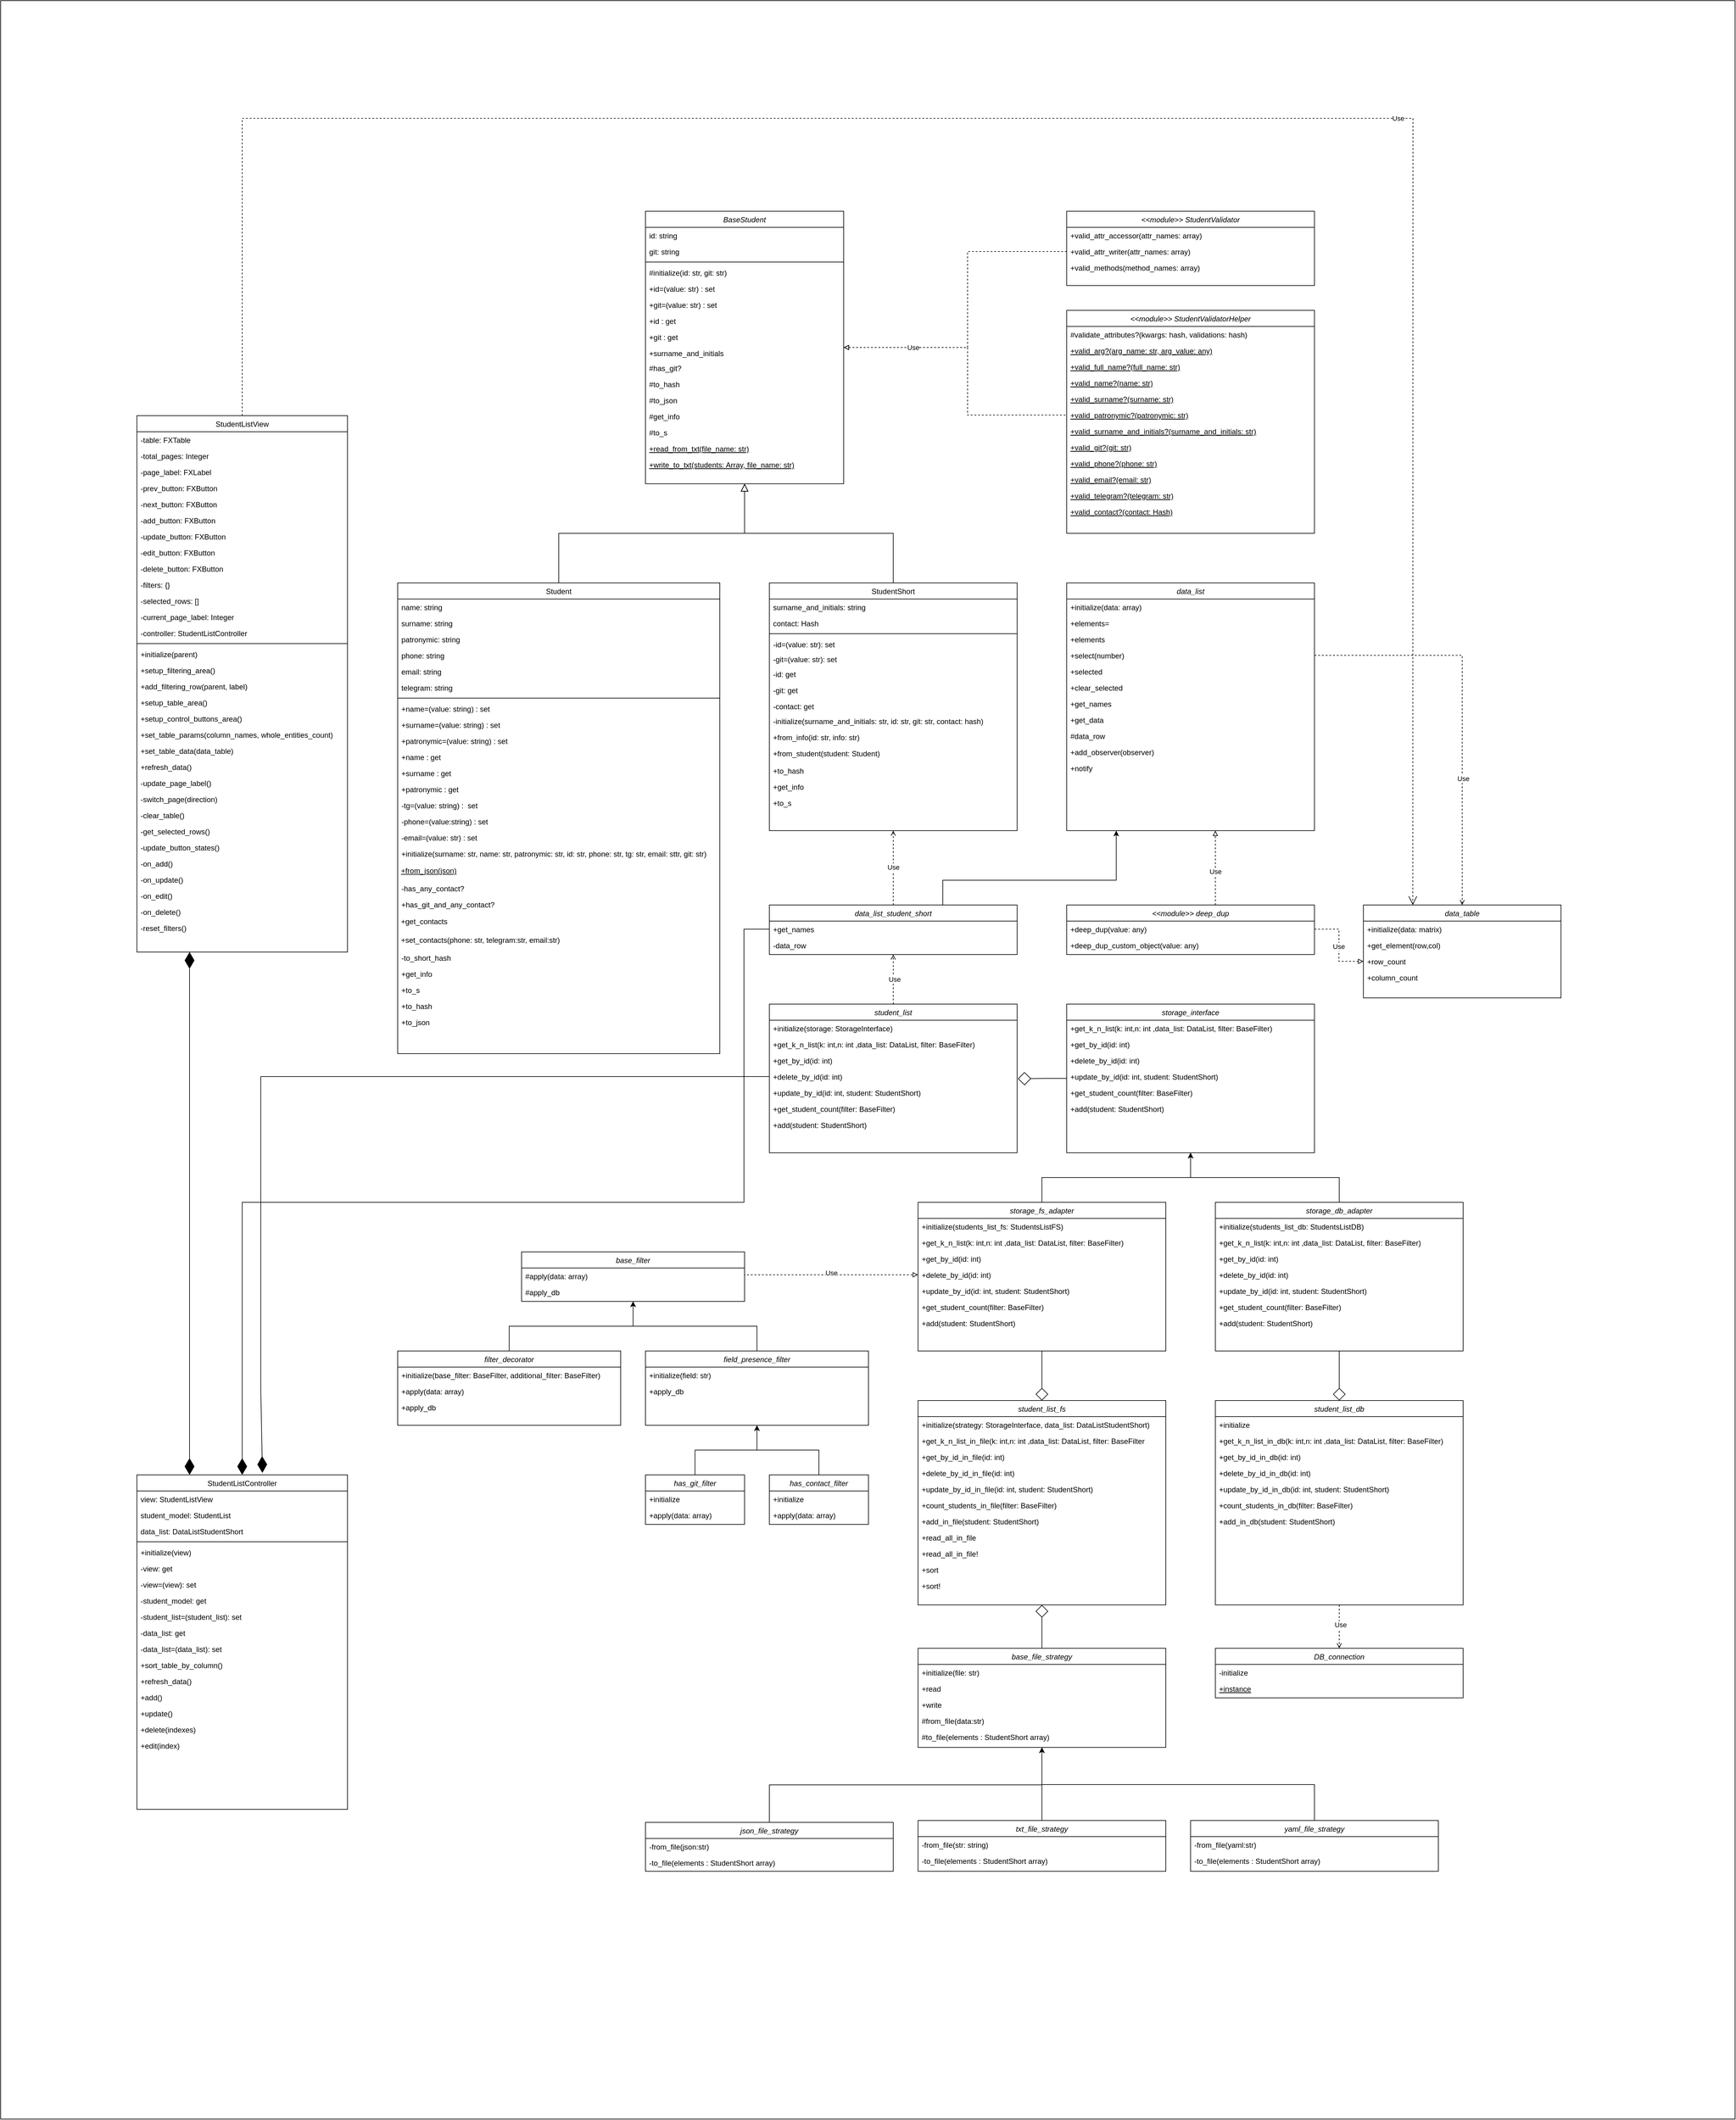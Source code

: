 <mxfile version="26.0.8">
  <diagram id="C5RBs43oDa-KdzZeNtuy" name="Page-1">
    <mxGraphModel dx="5307" dy="4086" grid="1" gridSize="10" guides="1" tooltips="1" connect="1" arrows="1" fold="1" page="1" pageScale="1" pageWidth="827" pageHeight="1169" math="0" shadow="0">
      <root>
        <mxCell id="WIyWlLk6GJQsqaUBKTNV-0" />
        <mxCell id="WIyWlLk6GJQsqaUBKTNV-1" parent="WIyWlLk6GJQsqaUBKTNV-0" />
        <mxCell id="bTc6IOV8MmuMx8NYDI5--37" value="" style="rounded=0;whiteSpace=wrap;html=1;" parent="WIyWlLk6GJQsqaUBKTNV-1" vertex="1">
          <mxGeometry x="-1200" y="-1420" width="2800" height="3420" as="geometry" />
        </mxCell>
        <mxCell id="bTc6IOV8MmuMx8NYDI5--6" style="edgeStyle=orthogonalEdgeStyle;rounded=0;orthogonalLoop=1;jettySize=auto;html=1;entryX=0;entryY=0.5;entryDx=0;entryDy=0;strokeColor=default;dashed=1;endArrow=none;endFill=0;startArrow=block;startFill=0;" parent="WIyWlLk6GJQsqaUBKTNV-1" source="zkfFHV4jXpPFQw0GAbJ--0" target="E663I50cfGpHAdR8Y6O5-12" edge="1">
          <mxGeometry relative="1" as="geometry">
            <Array as="points">
              <mxPoint x="361" y="-860" />
              <mxPoint x="361" y="-1015" />
            </Array>
          </mxGeometry>
        </mxCell>
        <mxCell id="bTc6IOV8MmuMx8NYDI5--7" style="edgeStyle=orthogonalEdgeStyle;rounded=0;orthogonalLoop=1;jettySize=auto;html=1;entryX=0;entryY=0.5;entryDx=0;entryDy=0;dashed=1;strokeColor=default;curved=0;endArrow=none;endFill=0;flowAnimation=0;startArrow=block;startFill=0;" parent="WIyWlLk6GJQsqaUBKTNV-1" source="zkfFHV4jXpPFQw0GAbJ--0" target="E663I50cfGpHAdR8Y6O5-5" edge="1">
          <mxGeometry relative="1" as="geometry">
            <Array as="points">
              <mxPoint x="361" y="-860" />
              <mxPoint x="361" y="-751" />
            </Array>
          </mxGeometry>
        </mxCell>
        <mxCell id="bTc6IOV8MmuMx8NYDI5--10" value="Use" style="edgeLabel;html=1;align=center;verticalAlign=middle;resizable=0;points=[];" parent="bTc6IOV8MmuMx8NYDI5--7" vertex="1" connectable="0">
          <mxGeometry x="-0.697" relative="1" as="geometry">
            <mxPoint x="41" as="offset" />
          </mxGeometry>
        </mxCell>
        <mxCell id="zkfFHV4jXpPFQw0GAbJ--0" value="BaseStudent" style="swimlane;fontStyle=2;align=center;verticalAlign=top;childLayout=stackLayout;horizontal=1;startSize=26;horizontalStack=0;resizeParent=1;resizeLast=0;collapsible=1;marginBottom=0;rounded=0;shadow=0;strokeWidth=1;" parent="WIyWlLk6GJQsqaUBKTNV-1" vertex="1">
          <mxGeometry x="-159" y="-1080" width="320" height="440" as="geometry">
            <mxRectangle x="230" y="140" width="160" height="26" as="alternateBounds" />
          </mxGeometry>
        </mxCell>
        <mxCell id="DaK7ERgDfzek0wE4DrNR-5" value="id: string " style="text;align=left;verticalAlign=top;spacingLeft=4;spacingRight=4;overflow=hidden;rotatable=0;points=[[0,0.5],[1,0.5]];portConstraint=eastwest;rounded=0;shadow=0;html=0;" parent="zkfFHV4jXpPFQw0GAbJ--0" vertex="1">
          <mxGeometry y="26" width="320" height="26" as="geometry" />
        </mxCell>
        <mxCell id="DaK7ERgDfzek0wE4DrNR-3" value="git: string&#xa; " style="text;align=left;verticalAlign=top;spacingLeft=4;spacingRight=4;overflow=hidden;rotatable=0;points=[[0,0.5],[1,0.5]];portConstraint=eastwest;rounded=0;shadow=0;html=0;" parent="zkfFHV4jXpPFQw0GAbJ--0" vertex="1">
          <mxGeometry y="52" width="320" height="26" as="geometry" />
        </mxCell>
        <mxCell id="zkfFHV4jXpPFQw0GAbJ--4" value="" style="line;html=1;strokeWidth=1;align=left;verticalAlign=middle;spacingTop=-1;spacingLeft=3;spacingRight=3;rotatable=0;labelPosition=right;points=[];portConstraint=eastwest;" parent="zkfFHV4jXpPFQw0GAbJ--0" vertex="1">
          <mxGeometry y="78" width="320" height="8" as="geometry" />
        </mxCell>
        <mxCell id="DaK7ERgDfzek0wE4DrNR-37" value="#initialize(id: str, git: str)" style="text;align=left;verticalAlign=top;spacingLeft=4;spacingRight=4;overflow=hidden;rotatable=0;points=[[0,0.5],[1,0.5]];portConstraint=eastwest;" parent="zkfFHV4jXpPFQw0GAbJ--0" vertex="1">
          <mxGeometry y="86" width="320" height="26" as="geometry" />
        </mxCell>
        <mxCell id="DaK7ERgDfzek0wE4DrNR-10" value="+id=(value: str) : set" style="text;align=left;verticalAlign=top;spacingLeft=4;spacingRight=4;overflow=hidden;rotatable=0;points=[[0,0.5],[1,0.5]];portConstraint=eastwest;" parent="zkfFHV4jXpPFQw0GAbJ--0" vertex="1">
          <mxGeometry y="112" width="320" height="26" as="geometry" />
        </mxCell>
        <mxCell id="DaK7ERgDfzek0wE4DrNR-35" value="+git=(value: str) : set" style="text;align=left;verticalAlign=top;spacingLeft=4;spacingRight=4;overflow=hidden;rotatable=0;points=[[0,0.5],[1,0.5]];portConstraint=eastwest;" parent="zkfFHV4jXpPFQw0GAbJ--0" vertex="1">
          <mxGeometry y="138" width="320" height="26" as="geometry" />
        </mxCell>
        <mxCell id="DaK7ERgDfzek0wE4DrNR-34" value="+id : get" style="text;align=left;verticalAlign=top;spacingLeft=4;spacingRight=4;overflow=hidden;rotatable=0;points=[[0,0.5],[1,0.5]];portConstraint=eastwest;" parent="zkfFHV4jXpPFQw0GAbJ--0" vertex="1">
          <mxGeometry y="164" width="320" height="26" as="geometry" />
        </mxCell>
        <mxCell id="DaK7ERgDfzek0wE4DrNR-32" value="+git : get" style="text;align=left;verticalAlign=top;spacingLeft=4;spacingRight=4;overflow=hidden;rotatable=0;points=[[0,0.5],[1,0.5]];portConstraint=eastwest;" parent="zkfFHV4jXpPFQw0GAbJ--0" vertex="1">
          <mxGeometry y="190" width="320" height="26" as="geometry" />
        </mxCell>
        <mxCell id="E663I50cfGpHAdR8Y6O5-34" value="+surname_and_initials" style="text;align=left;verticalAlign=top;spacingLeft=4;spacingRight=4;overflow=hidden;rotatable=0;points=[[0,0.5],[1,0.5]];portConstraint=eastwest;" parent="zkfFHV4jXpPFQw0GAbJ--0" vertex="1">
          <mxGeometry y="216" width="320" height="24" as="geometry" />
        </mxCell>
        <mxCell id="DaK7ERgDfzek0wE4DrNR-1" value="#has_git?" style="text;align=left;verticalAlign=top;spacingLeft=4;spacingRight=4;overflow=hidden;rotatable=0;points=[[0,0.5],[1,0.5]];portConstraint=eastwest;" parent="zkfFHV4jXpPFQw0GAbJ--0" vertex="1">
          <mxGeometry y="240" width="320" height="26" as="geometry" />
        </mxCell>
        <mxCell id="zkfFHV4jXpPFQw0GAbJ--5" value="#to_hash" style="text;align=left;verticalAlign=top;spacingLeft=4;spacingRight=4;overflow=hidden;rotatable=0;points=[[0,0.5],[1,0.5]];portConstraint=eastwest;" parent="zkfFHV4jXpPFQw0GAbJ--0" vertex="1">
          <mxGeometry y="266" width="320" height="26" as="geometry" />
        </mxCell>
        <mxCell id="rkT2CLuDJCGZjRkK9kf4-31" value="#to_json" style="text;align=left;verticalAlign=top;spacingLeft=4;spacingRight=4;overflow=hidden;rotatable=0;points=[[0,0.5],[1,0.5]];portConstraint=eastwest;" parent="zkfFHV4jXpPFQw0GAbJ--0" vertex="1">
          <mxGeometry y="292" width="320" height="26" as="geometry" />
        </mxCell>
        <mxCell id="rkT2CLuDJCGZjRkK9kf4-32" value="#get_info" style="text;align=left;verticalAlign=top;spacingLeft=4;spacingRight=4;overflow=hidden;rotatable=0;points=[[0,0.5],[1,0.5]];portConstraint=eastwest;" parent="zkfFHV4jXpPFQw0GAbJ--0" vertex="1">
          <mxGeometry y="318" width="320" height="26" as="geometry" />
        </mxCell>
        <mxCell id="rkT2CLuDJCGZjRkK9kf4-33" value="#to_s" style="text;align=left;verticalAlign=top;spacingLeft=4;spacingRight=4;overflow=hidden;rotatable=0;points=[[0,0.5],[1,0.5]];portConstraint=eastwest;" parent="zkfFHV4jXpPFQw0GAbJ--0" vertex="1">
          <mxGeometry y="344" width="320" height="26" as="geometry" />
        </mxCell>
        <mxCell id="E663I50cfGpHAdR8Y6O5-15" value="+read_from_txt(file_name: str)" style="text;align=left;verticalAlign=top;spacingLeft=4;spacingRight=4;overflow=hidden;rotatable=0;points=[[0,0.5],[1,0.5]];portConstraint=eastwest;fontStyle=4" parent="zkfFHV4jXpPFQw0GAbJ--0" vertex="1">
          <mxGeometry y="370" width="320" height="26" as="geometry" />
        </mxCell>
        <mxCell id="E663I50cfGpHAdR8Y6O5-16" value="+write_to_txt(students: Array, file_name: str)" style="text;align=left;verticalAlign=top;spacingLeft=4;spacingRight=4;overflow=hidden;rotatable=0;points=[[0,0.5],[1,0.5]];portConstraint=eastwest;fontStyle=4" parent="zkfFHV4jXpPFQw0GAbJ--0" vertex="1">
          <mxGeometry y="396" width="320" height="26" as="geometry" />
        </mxCell>
        <mxCell id="zkfFHV4jXpPFQw0GAbJ--6" value="Student" style="swimlane;fontStyle=0;align=center;verticalAlign=top;childLayout=stackLayout;horizontal=1;startSize=26;horizontalStack=0;resizeParent=1;resizeLast=0;collapsible=1;marginBottom=0;rounded=0;shadow=0;strokeWidth=1;" parent="WIyWlLk6GJQsqaUBKTNV-1" vertex="1">
          <mxGeometry x="-559" y="-480" width="520" height="760" as="geometry">
            <mxRectangle x="130" y="380" width="160" height="26" as="alternateBounds" />
          </mxGeometry>
        </mxCell>
        <mxCell id="zkfFHV4jXpPFQw0GAbJ--7" value="name: string" style="text;align=left;verticalAlign=top;spacingLeft=4;spacingRight=4;overflow=hidden;rotatable=0;points=[[0,0.5],[1,0.5]];portConstraint=eastwest;" parent="zkfFHV4jXpPFQw0GAbJ--6" vertex="1">
          <mxGeometry y="26" width="520" height="26" as="geometry" />
        </mxCell>
        <mxCell id="zkfFHV4jXpPFQw0GAbJ--8" value="surname: string" style="text;align=left;verticalAlign=top;spacingLeft=4;spacingRight=4;overflow=hidden;rotatable=0;points=[[0,0.5],[1,0.5]];portConstraint=eastwest;rounded=0;shadow=0;html=0;" parent="zkfFHV4jXpPFQw0GAbJ--6" vertex="1">
          <mxGeometry y="52" width="520" height="26" as="geometry" />
        </mxCell>
        <mxCell id="hA9nvbCW1QsnM-zQuUA5-5" value="patronymic: string" style="text;align=left;verticalAlign=top;spacingLeft=4;spacingRight=4;overflow=hidden;rotatable=0;points=[[0,0.5],[1,0.5]];portConstraint=eastwest;rounded=0;shadow=0;html=0;" parent="zkfFHV4jXpPFQw0GAbJ--6" vertex="1">
          <mxGeometry y="78" width="520" height="26" as="geometry" />
        </mxCell>
        <mxCell id="rkT2CLuDJCGZjRkK9kf4-34" value="phone: string" style="text;align=left;verticalAlign=top;spacingLeft=4;spacingRight=4;overflow=hidden;rotatable=0;points=[[0,0.5],[1,0.5]];portConstraint=eastwest;rounded=0;shadow=0;html=0;" parent="zkfFHV4jXpPFQw0GAbJ--6" vertex="1">
          <mxGeometry y="104" width="520" height="26" as="geometry" />
        </mxCell>
        <mxCell id="rkT2CLuDJCGZjRkK9kf4-35" value="email: string" style="text;align=left;verticalAlign=top;spacingLeft=4;spacingRight=4;overflow=hidden;rotatable=0;points=[[0,0.5],[1,0.5]];portConstraint=eastwest;rounded=0;shadow=0;html=0;" parent="zkfFHV4jXpPFQw0GAbJ--6" vertex="1">
          <mxGeometry y="130" width="520" height="26" as="geometry" />
        </mxCell>
        <mxCell id="rkT2CLuDJCGZjRkK9kf4-36" value="telegram: string" style="text;align=left;verticalAlign=top;spacingLeft=4;spacingRight=4;overflow=hidden;rotatable=0;points=[[0,0.5],[1,0.5]];portConstraint=eastwest;rounded=0;shadow=0;html=0;" parent="zkfFHV4jXpPFQw0GAbJ--6" vertex="1">
          <mxGeometry y="156" width="520" height="26" as="geometry" />
        </mxCell>
        <mxCell id="zkfFHV4jXpPFQw0GAbJ--9" value="" style="line;html=1;strokeWidth=1;align=left;verticalAlign=middle;spacingTop=-1;spacingLeft=3;spacingRight=3;rotatable=0;labelPosition=right;points=[];portConstraint=eastwest;" parent="zkfFHV4jXpPFQw0GAbJ--6" vertex="1">
          <mxGeometry y="182" width="520" height="8" as="geometry" />
        </mxCell>
        <mxCell id="DaK7ERgDfzek0wE4DrNR-44" value="+name=(value: string) : set" style="text;align=left;verticalAlign=top;spacingLeft=4;spacingRight=4;overflow=hidden;rotatable=0;points=[[0,0.5],[1,0.5]];portConstraint=eastwest;" parent="zkfFHV4jXpPFQw0GAbJ--6" vertex="1">
          <mxGeometry y="190" width="520" height="26" as="geometry" />
        </mxCell>
        <mxCell id="DaK7ERgDfzek0wE4DrNR-43" value="+surname=(value: string) : set" style="text;align=left;verticalAlign=top;spacingLeft=4;spacingRight=4;overflow=hidden;rotatable=0;points=[[0,0.5],[1,0.5]];portConstraint=eastwest;" parent="zkfFHV4jXpPFQw0GAbJ--6" vertex="1">
          <mxGeometry y="216" width="520" height="26" as="geometry" />
        </mxCell>
        <mxCell id="DaK7ERgDfzek0wE4DrNR-42" value="+patronymic=(value: string) : set" style="text;align=left;verticalAlign=top;spacingLeft=4;spacingRight=4;overflow=hidden;rotatable=0;points=[[0,0.5],[1,0.5]];portConstraint=eastwest;" parent="zkfFHV4jXpPFQw0GAbJ--6" vertex="1">
          <mxGeometry y="242" width="520" height="26" as="geometry" />
        </mxCell>
        <mxCell id="DaK7ERgDfzek0wE4DrNR-38" value="+name : get" style="text;align=left;verticalAlign=top;spacingLeft=4;spacingRight=4;overflow=hidden;rotatable=0;points=[[0,0.5],[1,0.5]];portConstraint=eastwest;" parent="zkfFHV4jXpPFQw0GAbJ--6" vertex="1">
          <mxGeometry y="268" width="520" height="26" as="geometry" />
        </mxCell>
        <mxCell id="DaK7ERgDfzek0wE4DrNR-46" value="+surname : get" style="text;align=left;verticalAlign=top;spacingLeft=4;spacingRight=4;overflow=hidden;rotatable=0;points=[[0,0.5],[1,0.5]];portConstraint=eastwest;" parent="zkfFHV4jXpPFQw0GAbJ--6" vertex="1">
          <mxGeometry y="294" width="520" height="26" as="geometry" />
        </mxCell>
        <mxCell id="DaK7ERgDfzek0wE4DrNR-45" value="+patronymic : get" style="text;align=left;verticalAlign=top;spacingLeft=4;spacingRight=4;overflow=hidden;rotatable=0;points=[[0,0.5],[1,0.5]];portConstraint=eastwest;" parent="zkfFHV4jXpPFQw0GAbJ--6" vertex="1">
          <mxGeometry y="320" width="520" height="26" as="geometry" />
        </mxCell>
        <mxCell id="DaK7ERgDfzek0wE4DrNR-40" value="-tg=(value: string) :  set" style="text;align=left;verticalAlign=top;spacingLeft=4;spacingRight=4;overflow=hidden;rotatable=0;points=[[0,0.5],[1,0.5]];portConstraint=eastwest;" parent="zkfFHV4jXpPFQw0GAbJ--6" vertex="1">
          <mxGeometry y="346" width="520" height="26" as="geometry" />
        </mxCell>
        <mxCell id="DaK7ERgDfzek0wE4DrNR-41" value="-phone=(value:string) : set" style="text;align=left;verticalAlign=top;spacingLeft=4;spacingRight=4;overflow=hidden;rotatable=0;points=[[0,0.5],[1,0.5]];portConstraint=eastwest;" parent="zkfFHV4jXpPFQw0GAbJ--6" vertex="1">
          <mxGeometry y="372" width="520" height="26" as="geometry" />
        </mxCell>
        <mxCell id="DaK7ERgDfzek0wE4DrNR-39" value="-email=(value: str) : set" style="text;align=left;verticalAlign=top;spacingLeft=4;spacingRight=4;overflow=hidden;rotatable=0;points=[[0,0.5],[1,0.5]];portConstraint=eastwest;" parent="zkfFHV4jXpPFQw0GAbJ--6" vertex="1">
          <mxGeometry y="398" width="520" height="26" as="geometry" />
        </mxCell>
        <mxCell id="zkfFHV4jXpPFQw0GAbJ--11" value="+initialize(surname: str, name: str, patronymic: str, id: str, phone: str, tg: str, email: sttr, git: str)" style="text;align=left;verticalAlign=top;spacingLeft=4;spacingRight=4;overflow=hidden;rotatable=0;points=[[0,0.5],[1,0.5]];portConstraint=eastwest;" parent="zkfFHV4jXpPFQw0GAbJ--6" vertex="1">
          <mxGeometry y="424" width="520" height="26" as="geometry" />
        </mxCell>
        <mxCell id="rkT2CLuDJCGZjRkK9kf4-37" value="&amp;nbsp;&lt;u&gt;+from_json(json)&lt;/u&gt;" style="text;html=1;align=left;verticalAlign=middle;whiteSpace=wrap;rounded=0;" parent="zkfFHV4jXpPFQw0GAbJ--6" vertex="1">
          <mxGeometry y="450" width="520" height="30" as="geometry" />
        </mxCell>
        <mxCell id="hA9nvbCW1QsnM-zQuUA5-15" value="-has_any_contact?" style="text;align=left;verticalAlign=top;spacingLeft=4;spacingRight=4;overflow=hidden;rotatable=0;points=[[0,0.5],[1,0.5]];portConstraint=eastwest;fontStyle=0" parent="zkfFHV4jXpPFQw0GAbJ--6" vertex="1">
          <mxGeometry y="480" width="520" height="26" as="geometry" />
        </mxCell>
        <mxCell id="DaK7ERgDfzek0wE4DrNR-47" value="+has_git_and_any_contact?" style="text;align=left;verticalAlign=top;spacingLeft=4;spacingRight=4;overflow=hidden;rotatable=0;points=[[0,0.5],[1,0.5]];portConstraint=eastwest;fontStyle=0" parent="zkfFHV4jXpPFQw0GAbJ--6" vertex="1">
          <mxGeometry y="506" width="520" height="26" as="geometry" />
        </mxCell>
        <mxCell id="f9_wmxC5XZ2sHoWMa0am-0" value="&amp;nbsp;+get_contacts" style="text;html=1;align=left;verticalAlign=middle;whiteSpace=wrap;rounded=0;" parent="zkfFHV4jXpPFQw0GAbJ--6" vertex="1">
          <mxGeometry y="532" width="520" height="30" as="geometry" />
        </mxCell>
        <mxCell id="rkT2CLuDJCGZjRkK9kf4-38" value="&amp;nbsp;+set_contacts(phone: str, telegram:str, email:str)" style="text;html=1;align=left;verticalAlign=middle;whiteSpace=wrap;rounded=0;" parent="zkfFHV4jXpPFQw0GAbJ--6" vertex="1">
          <mxGeometry y="562" width="520" height="30" as="geometry" />
        </mxCell>
        <mxCell id="rkT2CLuDJCGZjRkK9kf4-40" value="-to_short_hash" style="text;align=left;verticalAlign=top;spacingLeft=4;spacingRight=4;overflow=hidden;rotatable=0;points=[[0,0.5],[1,0.5]];portConstraint=eastwest;fontStyle=0" parent="zkfFHV4jXpPFQw0GAbJ--6" vertex="1">
          <mxGeometry y="592" width="520" height="26" as="geometry" />
        </mxCell>
        <mxCell id="DaK7ERgDfzek0wE4DrNR-49" value="+get_info" style="text;align=left;verticalAlign=top;spacingLeft=4;spacingRight=4;overflow=hidden;rotatable=0;points=[[0,0.5],[1,0.5]];portConstraint=eastwest;fontStyle=0" parent="zkfFHV4jXpPFQw0GAbJ--6" vertex="1">
          <mxGeometry y="618" width="520" height="26" as="geometry" />
        </mxCell>
        <mxCell id="hA9nvbCW1QsnM-zQuUA5-7" value="+to_s" style="text;align=left;verticalAlign=top;spacingLeft=4;spacingRight=4;overflow=hidden;rotatable=0;points=[[0,0.5],[1,0.5]];portConstraint=eastwest;" parent="zkfFHV4jXpPFQw0GAbJ--6" vertex="1">
          <mxGeometry y="644" width="520" height="26" as="geometry" />
        </mxCell>
        <mxCell id="rkT2CLuDJCGZjRkK9kf4-41" value="+to_hash" style="text;align=left;verticalAlign=top;spacingLeft=4;spacingRight=4;overflow=hidden;rotatable=0;points=[[0,0.5],[1,0.5]];portConstraint=eastwest;" parent="zkfFHV4jXpPFQw0GAbJ--6" vertex="1">
          <mxGeometry y="670" width="520" height="26" as="geometry" />
        </mxCell>
        <mxCell id="rkT2CLuDJCGZjRkK9kf4-42" value="+to_json" style="text;align=left;verticalAlign=top;spacingLeft=4;spacingRight=4;overflow=hidden;rotatable=0;points=[[0,0.5],[1,0.5]];portConstraint=eastwest;" parent="zkfFHV4jXpPFQw0GAbJ--6" vertex="1">
          <mxGeometry y="696" width="520" height="26" as="geometry" />
        </mxCell>
        <mxCell id="zkfFHV4jXpPFQw0GAbJ--12" value="" style="endArrow=block;endSize=10;endFill=0;shadow=0;strokeWidth=1;rounded=0;edgeStyle=elbowEdgeStyle;elbow=vertical;" parent="WIyWlLk6GJQsqaUBKTNV-1" source="zkfFHV4jXpPFQw0GAbJ--6" target="zkfFHV4jXpPFQw0GAbJ--0" edge="1">
          <mxGeometry width="160" relative="1" as="geometry">
            <mxPoint x="-93" y="-567" as="sourcePoint" />
            <mxPoint x="-93" y="-567" as="targetPoint" />
          </mxGeometry>
        </mxCell>
        <mxCell id="zkfFHV4jXpPFQw0GAbJ--16" value="" style="endArrow=block;endSize=10;endFill=0;shadow=0;strokeWidth=1;rounded=0;edgeStyle=elbowEdgeStyle;elbow=vertical;exitX=0.5;exitY=0;exitDx=0;exitDy=0;" parent="WIyWlLk6GJQsqaUBKTNV-1" source="zkfFHV4jXpPFQw0GAbJ--17" target="zkfFHV4jXpPFQw0GAbJ--0" edge="1">
          <mxGeometry width="160" relative="1" as="geometry">
            <mxPoint x="117" y="-410" as="sourcePoint" />
            <mxPoint x="17" y="-499" as="targetPoint" />
          </mxGeometry>
        </mxCell>
        <mxCell id="rkT2CLuDJCGZjRkK9kf4-0" value="&lt;&lt;module&gt;&gt; StudentValidator" style="swimlane;fontStyle=2;align=center;verticalAlign=top;childLayout=stackLayout;horizontal=1;startSize=26;horizontalStack=0;resizeParent=1;resizeLast=0;collapsible=1;marginBottom=0;rounded=0;shadow=0;strokeWidth=1;" parent="WIyWlLk6GJQsqaUBKTNV-1" vertex="1">
          <mxGeometry x="521" y="-1080" width="400" height="120" as="geometry">
            <mxRectangle x="230" y="140" width="160" height="26" as="alternateBounds" />
          </mxGeometry>
        </mxCell>
        <mxCell id="rkT2CLuDJCGZjRkK9kf4-27" value="+valid_attr_accessor(attr_names: array)" style="text;align=left;verticalAlign=top;spacingLeft=4;spacingRight=4;overflow=hidden;rotatable=0;points=[[0,0.5],[1,0.5]];portConstraint=eastwest;fontStyle=0" parent="rkT2CLuDJCGZjRkK9kf4-0" vertex="1">
          <mxGeometry y="26" width="400" height="26" as="geometry" />
        </mxCell>
        <mxCell id="E663I50cfGpHAdR8Y6O5-12" value="+valid_attr_writer(attr_names: array)" style="text;align=left;verticalAlign=top;spacingLeft=4;spacingRight=4;overflow=hidden;rotatable=0;points=[[0,0.5],[1,0.5]];portConstraint=eastwest;fontStyle=0" parent="rkT2CLuDJCGZjRkK9kf4-0" vertex="1">
          <mxGeometry y="52" width="400" height="26" as="geometry" />
        </mxCell>
        <mxCell id="E663I50cfGpHAdR8Y6O5-13" value="+valid_methods(method_names: array)" style="text;align=left;verticalAlign=top;spacingLeft=4;spacingRight=4;overflow=hidden;rotatable=0;points=[[0,0.5],[1,0.5]];portConstraint=eastwest;fontStyle=0" parent="rkT2CLuDJCGZjRkK9kf4-0" vertex="1">
          <mxGeometry y="78" width="400" height="26" as="geometry" />
        </mxCell>
        <mxCell id="E663I50cfGpHAdR8Y6O5-0" value="&lt;&lt;module&gt;&gt; StudentValidatorHelper" style="swimlane;fontStyle=2;align=center;verticalAlign=top;childLayout=stackLayout;horizontal=1;startSize=26;horizontalStack=0;resizeParent=1;resizeLast=0;collapsible=1;marginBottom=0;rounded=0;shadow=0;strokeWidth=1;" parent="WIyWlLk6GJQsqaUBKTNV-1" vertex="1">
          <mxGeometry x="521" y="-920" width="400" height="360" as="geometry">
            <mxRectangle x="230" y="140" width="160" height="26" as="alternateBounds" />
          </mxGeometry>
        </mxCell>
        <mxCell id="E663I50cfGpHAdR8Y6O5-1" value="#validate_attributes?(kwargs: hash, validations: hash)" style="text;align=left;verticalAlign=top;spacingLeft=4;spacingRight=4;overflow=hidden;rotatable=0;points=[[0,0.5],[1,0.5]];portConstraint=eastwest;fontStyle=0" parent="E663I50cfGpHAdR8Y6O5-0" vertex="1">
          <mxGeometry y="26" width="400" height="26" as="geometry" />
        </mxCell>
        <mxCell id="E663I50cfGpHAdR8Y6O5-2" value="+valid_arg?(arg_name: str, arg_value: any)" style="text;align=left;verticalAlign=top;spacingLeft=4;spacingRight=4;overflow=hidden;rotatable=0;points=[[0,0.5],[1,0.5]];portConstraint=eastwest;fontStyle=4" parent="E663I50cfGpHAdR8Y6O5-0" vertex="1">
          <mxGeometry y="52" width="400" height="26" as="geometry" />
        </mxCell>
        <mxCell id="E663I50cfGpHAdR8Y6O5-14" value="+valid_full_name?(full_name: str)" style="text;align=left;verticalAlign=top;spacingLeft=4;spacingRight=4;overflow=hidden;rotatable=0;points=[[0,0.5],[1,0.5]];portConstraint=eastwest;fontStyle=4" parent="E663I50cfGpHAdR8Y6O5-0" vertex="1">
          <mxGeometry y="78" width="400" height="26" as="geometry" />
        </mxCell>
        <mxCell id="E663I50cfGpHAdR8Y6O5-3" value="+valid_name?(name: str)" style="text;align=left;verticalAlign=top;spacingLeft=4;spacingRight=4;overflow=hidden;rotatable=0;points=[[0,0.5],[1,0.5]];portConstraint=eastwest;fontStyle=4" parent="E663I50cfGpHAdR8Y6O5-0" vertex="1">
          <mxGeometry y="104" width="400" height="26" as="geometry" />
        </mxCell>
        <mxCell id="E663I50cfGpHAdR8Y6O5-4" value="+valid_surname?(surname: str)" style="text;align=left;verticalAlign=top;spacingLeft=4;spacingRight=4;overflow=hidden;rotatable=0;points=[[0,0.5],[1,0.5]];portConstraint=eastwest;fontStyle=4" parent="E663I50cfGpHAdR8Y6O5-0" vertex="1">
          <mxGeometry y="130" width="400" height="26" as="geometry" />
        </mxCell>
        <mxCell id="E663I50cfGpHAdR8Y6O5-5" value="+valid_patronymic?(patronymic: str)" style="text;align=left;verticalAlign=top;spacingLeft=4;spacingRight=4;overflow=hidden;rotatable=0;points=[[0,0.5],[1,0.5]];portConstraint=eastwest;fontStyle=4" parent="E663I50cfGpHAdR8Y6O5-0" vertex="1">
          <mxGeometry y="156" width="400" height="26" as="geometry" />
        </mxCell>
        <mxCell id="E663I50cfGpHAdR8Y6O5-6" value="+valid_surname_and_initials?(surname_and_initials: str)" style="text;align=left;verticalAlign=top;spacingLeft=4;spacingRight=4;overflow=hidden;rotatable=0;points=[[0,0.5],[1,0.5]];portConstraint=eastwest;fontStyle=4" parent="E663I50cfGpHAdR8Y6O5-0" vertex="1">
          <mxGeometry y="182" width="400" height="26" as="geometry" />
        </mxCell>
        <mxCell id="E663I50cfGpHAdR8Y6O5-7" value="+valid_git?(git: str)" style="text;align=left;verticalAlign=top;spacingLeft=4;spacingRight=4;overflow=hidden;rotatable=0;points=[[0,0.5],[1,0.5]];portConstraint=eastwest;fontStyle=4" parent="E663I50cfGpHAdR8Y6O5-0" vertex="1">
          <mxGeometry y="208" width="400" height="26" as="geometry" />
        </mxCell>
        <mxCell id="E663I50cfGpHAdR8Y6O5-8" value="+valid_phone?(phone: str)" style="text;align=left;verticalAlign=top;spacingLeft=4;spacingRight=4;overflow=hidden;rotatable=0;points=[[0,0.5],[1,0.5]];portConstraint=eastwest;fontStyle=4" parent="E663I50cfGpHAdR8Y6O5-0" vertex="1">
          <mxGeometry y="234" width="400" height="26" as="geometry" />
        </mxCell>
        <mxCell id="E663I50cfGpHAdR8Y6O5-9" value="+valid_email?(email: str)" style="text;align=left;verticalAlign=top;spacingLeft=4;spacingRight=4;overflow=hidden;rotatable=0;points=[[0,0.5],[1,0.5]];portConstraint=eastwest;fontStyle=4" parent="E663I50cfGpHAdR8Y6O5-0" vertex="1">
          <mxGeometry y="260" width="400" height="26" as="geometry" />
        </mxCell>
        <mxCell id="E663I50cfGpHAdR8Y6O5-10" value="+valid_telegram?(telegram: str)" style="text;align=left;verticalAlign=top;spacingLeft=4;spacingRight=4;overflow=hidden;rotatable=0;points=[[0,0.5],[1,0.5]];portConstraint=eastwest;fontStyle=4" parent="E663I50cfGpHAdR8Y6O5-0" vertex="1">
          <mxGeometry y="286" width="400" height="26" as="geometry" />
        </mxCell>
        <mxCell id="E663I50cfGpHAdR8Y6O5-11" value="+valid_contact?(contact: Hash)" style="text;align=left;verticalAlign=top;spacingLeft=4;spacingRight=4;overflow=hidden;rotatable=0;points=[[0,0.5],[1,0.5]];portConstraint=eastwest;fontStyle=4" parent="E663I50cfGpHAdR8Y6O5-0" vertex="1">
          <mxGeometry y="312" width="400" height="26" as="geometry" />
        </mxCell>
        <mxCell id="znhiIEnqB92v2dkdMsuW-0" value="data_table" style="swimlane;fontStyle=2;align=center;verticalAlign=top;childLayout=stackLayout;horizontal=1;startSize=26;horizontalStack=0;resizeParent=1;resizeLast=0;collapsible=1;marginBottom=0;rounded=0;shadow=0;strokeWidth=1;" parent="WIyWlLk6GJQsqaUBKTNV-1" vertex="1">
          <mxGeometry x="1000" y="40" width="319" height="150" as="geometry">
            <mxRectangle x="230" y="140" width="160" height="26" as="alternateBounds" />
          </mxGeometry>
        </mxCell>
        <mxCell id="znhiIEnqB92v2dkdMsuW-1" value="+initialize(data: matrix)" style="text;align=left;verticalAlign=top;spacingLeft=4;spacingRight=4;overflow=hidden;rotatable=0;points=[[0,0.5],[1,0.5]];portConstraint=eastwest;fontStyle=0" parent="znhiIEnqB92v2dkdMsuW-0" vertex="1">
          <mxGeometry y="26" width="319" height="26" as="geometry" />
        </mxCell>
        <mxCell id="znhiIEnqB92v2dkdMsuW-2" value="+get_element(row,col)" style="text;align=left;verticalAlign=top;spacingLeft=4;spacingRight=4;overflow=hidden;rotatable=0;points=[[0,0.5],[1,0.5]];portConstraint=eastwest;fontStyle=0" parent="znhiIEnqB92v2dkdMsuW-0" vertex="1">
          <mxGeometry y="52" width="319" height="26" as="geometry" />
        </mxCell>
        <mxCell id="znhiIEnqB92v2dkdMsuW-13" value="+row_count&#xa;" style="text;align=left;verticalAlign=top;spacingLeft=4;spacingRight=4;overflow=hidden;rotatable=0;points=[[0,0.5],[1,0.5]];portConstraint=eastwest;fontStyle=0" parent="znhiIEnqB92v2dkdMsuW-0" vertex="1">
          <mxGeometry y="78" width="319" height="26" as="geometry" />
        </mxCell>
        <mxCell id="znhiIEnqB92v2dkdMsuW-3" value="+column_count&#xa;" style="text;align=left;verticalAlign=top;spacingLeft=4;spacingRight=4;overflow=hidden;rotatable=0;points=[[0,0.5],[1,0.5]];portConstraint=eastwest;fontStyle=0" parent="znhiIEnqB92v2dkdMsuW-0" vertex="1">
          <mxGeometry y="104" width="319" height="26" as="geometry" />
        </mxCell>
        <mxCell id="znhiIEnqB92v2dkdMsuW-41" style="edgeStyle=orthogonalEdgeStyle;rounded=0;orthogonalLoop=1;jettySize=auto;html=1;entryX=0.5;entryY=0;entryDx=0;entryDy=0;endArrow=none;endFill=0;startArrow=classic;startFill=1;" parent="WIyWlLk6GJQsqaUBKTNV-1" source="znhiIEnqB92v2dkdMsuW-5" target="znhiIEnqB92v2dkdMsuW-31" edge="1">
          <mxGeometry relative="1" as="geometry">
            <Array as="points">
              <mxPoint x="601" />
              <mxPoint x="321" />
              <mxPoint x="321" y="40" />
            </Array>
          </mxGeometry>
        </mxCell>
        <mxCell id="znhiIEnqB92v2dkdMsuW-5" value="data_list" style="swimlane;fontStyle=2;align=center;verticalAlign=top;childLayout=stackLayout;horizontal=1;startSize=26;horizontalStack=0;resizeParent=1;resizeLast=0;collapsible=1;marginBottom=0;rounded=0;shadow=0;strokeWidth=1;" parent="WIyWlLk6GJQsqaUBKTNV-1" vertex="1">
          <mxGeometry x="521" y="-480" width="400" height="400" as="geometry">
            <mxRectangle x="230" y="140" width="160" height="26" as="alternateBounds" />
          </mxGeometry>
        </mxCell>
        <mxCell id="znhiIEnqB92v2dkdMsuW-6" value="+initialize(data: array)" style="text;align=left;verticalAlign=top;spacingLeft=4;spacingRight=4;overflow=hidden;rotatable=0;points=[[0,0.5],[1,0.5]];portConstraint=eastwest;fontStyle=0" parent="znhiIEnqB92v2dkdMsuW-5" vertex="1">
          <mxGeometry y="26" width="400" height="26" as="geometry" />
        </mxCell>
        <mxCell id="znhiIEnqB92v2dkdMsuW-15" value="+elements=" style="text;align=left;verticalAlign=top;spacingLeft=4;spacingRight=4;overflow=hidden;rotatable=0;points=[[0,0.5],[1,0.5]];portConstraint=eastwest;fontStyle=0" parent="znhiIEnqB92v2dkdMsuW-5" vertex="1">
          <mxGeometry y="52" width="400" height="26" as="geometry" />
        </mxCell>
        <mxCell id="znhiIEnqB92v2dkdMsuW-14" value="+elements" style="text;align=left;verticalAlign=top;spacingLeft=4;spacingRight=4;overflow=hidden;rotatable=0;points=[[0,0.5],[1,0.5]];portConstraint=eastwest;fontStyle=0" parent="znhiIEnqB92v2dkdMsuW-5" vertex="1">
          <mxGeometry y="78" width="400" height="26" as="geometry" />
        </mxCell>
        <mxCell id="znhiIEnqB92v2dkdMsuW-7" value="+select(number)" style="text;align=left;verticalAlign=top;spacingLeft=4;spacingRight=4;overflow=hidden;rotatable=0;points=[[0,0.5],[1,0.5]];portConstraint=eastwest;fontStyle=0" parent="znhiIEnqB92v2dkdMsuW-5" vertex="1">
          <mxGeometry y="104" width="400" height="26" as="geometry" />
        </mxCell>
        <mxCell id="znhiIEnqB92v2dkdMsuW-16" value="+selected" style="text;align=left;verticalAlign=top;spacingLeft=4;spacingRight=4;overflow=hidden;rotatable=0;points=[[0,0.5],[1,0.5]];portConstraint=eastwest;fontStyle=0" parent="znhiIEnqB92v2dkdMsuW-5" vertex="1">
          <mxGeometry y="130" width="400" height="26" as="geometry" />
        </mxCell>
        <mxCell id="znhiIEnqB92v2dkdMsuW-8" value="+clear_selected" style="text;align=left;verticalAlign=top;spacingLeft=4;spacingRight=4;overflow=hidden;rotatable=0;points=[[0,0.5],[1,0.5]];portConstraint=eastwest;fontStyle=0" parent="znhiIEnqB92v2dkdMsuW-5" vertex="1">
          <mxGeometry y="156" width="400" height="26" as="geometry" />
        </mxCell>
        <mxCell id="znhiIEnqB92v2dkdMsuW-18" value="+get_names" style="text;align=left;verticalAlign=top;spacingLeft=4;spacingRight=4;overflow=hidden;rotatable=0;points=[[0,0.5],[1,0.5]];portConstraint=eastwest;fontStyle=0" parent="znhiIEnqB92v2dkdMsuW-5" vertex="1">
          <mxGeometry y="182" width="400" height="26" as="geometry" />
        </mxCell>
        <mxCell id="znhiIEnqB92v2dkdMsuW-19" value="+get_data" style="text;align=left;verticalAlign=top;spacingLeft=4;spacingRight=4;overflow=hidden;rotatable=0;points=[[0,0.5],[1,0.5]];portConstraint=eastwest;fontStyle=0" parent="znhiIEnqB92v2dkdMsuW-5" vertex="1">
          <mxGeometry y="208" width="400" height="26" as="geometry" />
        </mxCell>
        <mxCell id="znhiIEnqB92v2dkdMsuW-17" value="#data_row" style="text;align=left;verticalAlign=top;spacingLeft=4;spacingRight=4;overflow=hidden;rotatable=0;points=[[0,0.5],[1,0.5]];portConstraint=eastwest;fontStyle=0" parent="znhiIEnqB92v2dkdMsuW-5" vertex="1">
          <mxGeometry y="234" width="400" height="26" as="geometry" />
        </mxCell>
        <mxCell id="Sn4cczR7nVK-YZFMLxhZ-0" value="+add_observer(observer)" style="text;align=left;verticalAlign=top;spacingLeft=4;spacingRight=4;overflow=hidden;rotatable=0;points=[[0,0.5],[1,0.5]];portConstraint=eastwest;fontStyle=0" vertex="1" parent="znhiIEnqB92v2dkdMsuW-5">
          <mxGeometry y="260" width="400" height="26" as="geometry" />
        </mxCell>
        <mxCell id="Sn4cczR7nVK-YZFMLxhZ-1" value="+notify" style="text;align=left;verticalAlign=top;spacingLeft=4;spacingRight=4;overflow=hidden;rotatable=0;points=[[0,0.5],[1,0.5]];portConstraint=eastwest;fontStyle=0" vertex="1" parent="znhiIEnqB92v2dkdMsuW-5">
          <mxGeometry y="286" width="400" height="26" as="geometry" />
        </mxCell>
        <mxCell id="bTc6IOV8MmuMx8NYDI5--15" style="edgeStyle=orthogonalEdgeStyle;rounded=0;orthogonalLoop=1;jettySize=auto;html=1;dashed=1;endArrow=block;endFill=0;" parent="WIyWlLk6GJQsqaUBKTNV-1" source="znhiIEnqB92v2dkdMsuW-20" edge="1">
          <mxGeometry relative="1" as="geometry">
            <mxPoint x="761" y="-80" as="targetPoint" />
            <Array as="points">
              <mxPoint x="761" y="10" />
              <mxPoint x="761" y="10" />
            </Array>
          </mxGeometry>
        </mxCell>
        <mxCell id="bTc6IOV8MmuMx8NYDI5--19" value="Use" style="edgeLabel;html=1;align=center;verticalAlign=middle;resizable=0;points=[];" parent="bTc6IOV8MmuMx8NYDI5--15" vertex="1" connectable="0">
          <mxGeometry x="0.107" relative="1" as="geometry">
            <mxPoint y="12" as="offset" />
          </mxGeometry>
        </mxCell>
        <mxCell id="znhiIEnqB92v2dkdMsuW-20" value="&lt;&lt;module&gt;&gt; deep_dup" style="swimlane;fontStyle=2;align=center;verticalAlign=top;childLayout=stackLayout;horizontal=1;startSize=26;horizontalStack=0;resizeParent=1;resizeLast=0;collapsible=1;marginBottom=0;rounded=0;shadow=0;strokeWidth=1;" parent="WIyWlLk6GJQsqaUBKTNV-1" vertex="1">
          <mxGeometry x="521" y="40" width="400" height="80" as="geometry">
            <mxRectangle x="230" y="140" width="160" height="26" as="alternateBounds" />
          </mxGeometry>
        </mxCell>
        <mxCell id="znhiIEnqB92v2dkdMsuW-21" value="+deep_dup(value: any)" style="text;align=left;verticalAlign=top;spacingLeft=4;spacingRight=4;overflow=hidden;rotatable=0;points=[[0,0.5],[1,0.5]];portConstraint=eastwest;fontStyle=0" parent="znhiIEnqB92v2dkdMsuW-20" vertex="1">
          <mxGeometry y="26" width="400" height="26" as="geometry" />
        </mxCell>
        <mxCell id="znhiIEnqB92v2dkdMsuW-30" value="+deep_dup_custom_object(value: any)" style="text;align=left;verticalAlign=top;spacingLeft=4;spacingRight=4;overflow=hidden;rotatable=0;points=[[0,0.5],[1,0.5]];portConstraint=eastwest;fontStyle=0" parent="znhiIEnqB92v2dkdMsuW-20" vertex="1">
          <mxGeometry y="52" width="400" height="26" as="geometry" />
        </mxCell>
        <mxCell id="bTc6IOV8MmuMx8NYDI5--8" style="edgeStyle=orthogonalEdgeStyle;rounded=0;orthogonalLoop=1;jettySize=auto;html=1;entryX=0.5;entryY=1;entryDx=0;entryDy=0;dashed=1;endArrow=open;endFill=0;" parent="WIyWlLk6GJQsqaUBKTNV-1" source="znhiIEnqB92v2dkdMsuW-31" target="zkfFHV4jXpPFQw0GAbJ--17" edge="1">
          <mxGeometry relative="1" as="geometry" />
        </mxCell>
        <mxCell id="bTc6IOV8MmuMx8NYDI5--9" value="Use" style="edgeLabel;html=1;align=center;verticalAlign=middle;resizable=0;points=[];" parent="bTc6IOV8MmuMx8NYDI5--8" vertex="1" connectable="0">
          <mxGeometry x="0.133" y="4" relative="1" as="geometry">
            <mxPoint x="4" y="7" as="offset" />
          </mxGeometry>
        </mxCell>
        <mxCell id="znhiIEnqB92v2dkdMsuW-31" value="data_list_student_short" style="swimlane;fontStyle=2;align=center;verticalAlign=top;childLayout=stackLayout;horizontal=1;startSize=26;horizontalStack=0;resizeParent=1;resizeLast=0;collapsible=1;marginBottom=0;rounded=0;shadow=0;strokeWidth=1;" parent="WIyWlLk6GJQsqaUBKTNV-1" vertex="1">
          <mxGeometry x="41" y="40" width="400" height="80" as="geometry">
            <mxRectangle x="230" y="140" width="160" height="26" as="alternateBounds" />
          </mxGeometry>
        </mxCell>
        <mxCell id="znhiIEnqB92v2dkdMsuW-38" value="+get_names" style="text;align=left;verticalAlign=top;spacingLeft=4;spacingRight=4;overflow=hidden;rotatable=0;points=[[0,0.5],[1,0.5]];portConstraint=eastwest;fontStyle=0" parent="znhiIEnqB92v2dkdMsuW-31" vertex="1">
          <mxGeometry y="26" width="400" height="26" as="geometry" />
        </mxCell>
        <mxCell id="znhiIEnqB92v2dkdMsuW-40" value="-data_row" style="text;align=left;verticalAlign=top;spacingLeft=4;spacingRight=4;overflow=hidden;rotatable=0;points=[[0,0.5],[1,0.5]];portConstraint=eastwest;fontStyle=0" parent="znhiIEnqB92v2dkdMsuW-31" vertex="1">
          <mxGeometry y="52" width="400" height="26" as="geometry" />
        </mxCell>
        <mxCell id="bTc6IOV8MmuMx8NYDI5--12" style="edgeStyle=orthogonalEdgeStyle;rounded=0;orthogonalLoop=1;jettySize=auto;html=1;entryX=0.5;entryY=1;entryDx=0;entryDy=0;dashed=1;endArrow=open;endFill=0;" parent="WIyWlLk6GJQsqaUBKTNV-1" source="znhiIEnqB92v2dkdMsuW-42" target="znhiIEnqB92v2dkdMsuW-31" edge="1">
          <mxGeometry relative="1" as="geometry" />
        </mxCell>
        <mxCell id="bTc6IOV8MmuMx8NYDI5--13" value="Use" style="edgeLabel;html=1;align=center;verticalAlign=middle;resizable=0;points=[];" parent="bTc6IOV8MmuMx8NYDI5--12" vertex="1" connectable="0">
          <mxGeometry x="-0.006" y="-2" relative="1" as="geometry">
            <mxPoint as="offset" />
          </mxGeometry>
        </mxCell>
        <mxCell id="znhiIEnqB92v2dkdMsuW-42" value="student_list" style="swimlane;fontStyle=2;align=center;verticalAlign=top;childLayout=stackLayout;horizontal=1;startSize=26;horizontalStack=0;resizeParent=1;resizeLast=0;collapsible=1;marginBottom=0;rounded=0;shadow=0;strokeWidth=1;" parent="WIyWlLk6GJQsqaUBKTNV-1" vertex="1">
          <mxGeometry x="41" y="200" width="400" height="240" as="geometry">
            <mxRectangle x="230" y="140" width="160" height="26" as="alternateBounds" />
          </mxGeometry>
        </mxCell>
        <mxCell id="znhiIEnqB92v2dkdMsuW-43" value="+initialize(storage: StorageInterface)" style="text;align=left;verticalAlign=top;spacingLeft=4;spacingRight=4;overflow=hidden;rotatable=0;points=[[0,0.5],[1,0.5]];portConstraint=eastwest;fontStyle=0" parent="znhiIEnqB92v2dkdMsuW-42" vertex="1">
          <mxGeometry y="26" width="400" height="26" as="geometry" />
        </mxCell>
        <mxCell id="znhiIEnqB92v2dkdMsuW-44" value="+get_k_n_list(k: int,n: int ,data_list: DataList, filter: BaseFilter)" style="text;align=left;verticalAlign=top;spacingLeft=4;spacingRight=4;overflow=hidden;rotatable=0;points=[[0,0.5],[1,0.5]];portConstraint=eastwest;fontStyle=0" parent="znhiIEnqB92v2dkdMsuW-42" vertex="1">
          <mxGeometry y="52" width="400" height="26" as="geometry" />
        </mxCell>
        <mxCell id="znhiIEnqB92v2dkdMsuW-45" value="+get_by_id(id: int)" style="text;align=left;verticalAlign=top;spacingLeft=4;spacingRight=4;overflow=hidden;rotatable=0;points=[[0,0.5],[1,0.5]];portConstraint=eastwest;fontStyle=0" parent="znhiIEnqB92v2dkdMsuW-42" vertex="1">
          <mxGeometry y="78" width="400" height="26" as="geometry" />
        </mxCell>
        <mxCell id="znhiIEnqB92v2dkdMsuW-49" value="+delete_by_id(id: int)" style="text;align=left;verticalAlign=top;spacingLeft=4;spacingRight=4;overflow=hidden;rotatable=0;points=[[0,0.5],[1,0.5]];portConstraint=eastwest;fontStyle=0" parent="znhiIEnqB92v2dkdMsuW-42" vertex="1">
          <mxGeometry y="104" width="400" height="26" as="geometry" />
        </mxCell>
        <mxCell id="znhiIEnqB92v2dkdMsuW-50" value="+update_by_id(id: int, student: StudentShort)" style="text;align=left;verticalAlign=top;spacingLeft=4;spacingRight=4;overflow=hidden;rotatable=0;points=[[0,0.5],[1,0.5]];portConstraint=eastwest;fontStyle=0" parent="znhiIEnqB92v2dkdMsuW-42" vertex="1">
          <mxGeometry y="130" width="400" height="26" as="geometry" />
        </mxCell>
        <mxCell id="znhiIEnqB92v2dkdMsuW-51" value="+get_student_count(filter: BaseFilter)" style="text;align=left;verticalAlign=top;spacingLeft=4;spacingRight=4;overflow=hidden;rotatable=0;points=[[0,0.5],[1,0.5]];portConstraint=eastwest;fontStyle=0" parent="znhiIEnqB92v2dkdMsuW-42" vertex="1">
          <mxGeometry y="156" width="400" height="26" as="geometry" />
        </mxCell>
        <mxCell id="znhiIEnqB92v2dkdMsuW-52" value="+add(student: StudentShort)" style="text;align=left;verticalAlign=top;spacingLeft=4;spacingRight=4;overflow=hidden;rotatable=0;points=[[0,0.5],[1,0.5]];portConstraint=eastwest;fontStyle=0" parent="znhiIEnqB92v2dkdMsuW-42" vertex="1">
          <mxGeometry y="182" width="400" height="26" as="geometry" />
        </mxCell>
        <mxCell id="bTc6IOV8MmuMx8NYDI5--26" style="edgeStyle=orthogonalEdgeStyle;rounded=0;orthogonalLoop=1;jettySize=auto;html=1;endArrow=diamond;endFill=0;endSize=19;entryX=1.003;entryY=0.636;entryDx=0;entryDy=0;entryPerimeter=0;" parent="WIyWlLk6GJQsqaUBKTNV-1" source="znhiIEnqB92v2dkdMsuW-53" target="znhiIEnqB92v2dkdMsuW-49" edge="1">
          <mxGeometry relative="1" as="geometry">
            <mxPoint x="461" y="320" as="targetPoint" />
          </mxGeometry>
        </mxCell>
        <mxCell id="znhiIEnqB92v2dkdMsuW-53" value="storage_interface" style="swimlane;fontStyle=2;align=center;verticalAlign=top;childLayout=stackLayout;horizontal=1;startSize=26;horizontalStack=0;resizeParent=1;resizeLast=0;collapsible=1;marginBottom=0;rounded=0;shadow=0;strokeWidth=1;" parent="WIyWlLk6GJQsqaUBKTNV-1" vertex="1">
          <mxGeometry x="521" y="200" width="400" height="240" as="geometry">
            <mxRectangle x="230" y="140" width="160" height="26" as="alternateBounds" />
          </mxGeometry>
        </mxCell>
        <mxCell id="znhiIEnqB92v2dkdMsuW-55" value="+get_k_n_list(k: int,n: int ,data_list: DataList, filter: BaseFilter)" style="text;align=left;verticalAlign=top;spacingLeft=4;spacingRight=4;overflow=hidden;rotatable=0;points=[[0,0.5],[1,0.5]];portConstraint=eastwest;fontStyle=0" parent="znhiIEnqB92v2dkdMsuW-53" vertex="1">
          <mxGeometry y="26" width="400" height="26" as="geometry" />
        </mxCell>
        <mxCell id="znhiIEnqB92v2dkdMsuW-56" value="+get_by_id(id: int)" style="text;align=left;verticalAlign=top;spacingLeft=4;spacingRight=4;overflow=hidden;rotatable=0;points=[[0,0.5],[1,0.5]];portConstraint=eastwest;fontStyle=0" parent="znhiIEnqB92v2dkdMsuW-53" vertex="1">
          <mxGeometry y="52" width="400" height="26" as="geometry" />
        </mxCell>
        <mxCell id="znhiIEnqB92v2dkdMsuW-57" value="+delete_by_id(id: int)" style="text;align=left;verticalAlign=top;spacingLeft=4;spacingRight=4;overflow=hidden;rotatable=0;points=[[0,0.5],[1,0.5]];portConstraint=eastwest;fontStyle=0" parent="znhiIEnqB92v2dkdMsuW-53" vertex="1">
          <mxGeometry y="78" width="400" height="26" as="geometry" />
        </mxCell>
        <mxCell id="znhiIEnqB92v2dkdMsuW-58" value="+update_by_id(id: int, student: StudentShort)" style="text;align=left;verticalAlign=top;spacingLeft=4;spacingRight=4;overflow=hidden;rotatable=0;points=[[0,0.5],[1,0.5]];portConstraint=eastwest;fontStyle=0" parent="znhiIEnqB92v2dkdMsuW-53" vertex="1">
          <mxGeometry y="104" width="400" height="26" as="geometry" />
        </mxCell>
        <mxCell id="znhiIEnqB92v2dkdMsuW-59" value="+get_student_count(filter: BaseFilter)" style="text;align=left;verticalAlign=top;spacingLeft=4;spacingRight=4;overflow=hidden;rotatable=0;points=[[0,0.5],[1,0.5]];portConstraint=eastwest;fontStyle=0" parent="znhiIEnqB92v2dkdMsuW-53" vertex="1">
          <mxGeometry y="130" width="400" height="26" as="geometry" />
        </mxCell>
        <mxCell id="znhiIEnqB92v2dkdMsuW-60" value="+add(student: StudentShort)" style="text;align=left;verticalAlign=top;spacingLeft=4;spacingRight=4;overflow=hidden;rotatable=0;points=[[0,0.5],[1,0.5]];portConstraint=eastwest;fontStyle=0" parent="znhiIEnqB92v2dkdMsuW-53" vertex="1">
          <mxGeometry y="156" width="400" height="26" as="geometry" />
        </mxCell>
        <mxCell id="znhiIEnqB92v2dkdMsuW-86" style="edgeStyle=orthogonalEdgeStyle;rounded=0;orthogonalLoop=1;jettySize=auto;html=1;exitX=0.5;exitY=0;exitDx=0;exitDy=0;entryX=0.5;entryY=1;entryDx=0;entryDy=0;" parent="WIyWlLk6GJQsqaUBKTNV-1" source="znhiIEnqB92v2dkdMsuW-61" target="znhiIEnqB92v2dkdMsuW-53" edge="1">
          <mxGeometry relative="1" as="geometry" />
        </mxCell>
        <mxCell id="znhiIEnqB92v2dkdMsuW-61" value="storage_fs_adapter" style="swimlane;fontStyle=2;align=center;verticalAlign=top;childLayout=stackLayout;horizontal=1;startSize=26;horizontalStack=0;resizeParent=1;resizeLast=0;collapsible=1;marginBottom=0;rounded=0;shadow=0;strokeWidth=1;" parent="WIyWlLk6GJQsqaUBKTNV-1" vertex="1">
          <mxGeometry x="281" y="520" width="400" height="240" as="geometry">
            <mxRectangle x="230" y="140" width="160" height="26" as="alternateBounds" />
          </mxGeometry>
        </mxCell>
        <mxCell id="znhiIEnqB92v2dkdMsuW-75" value="+initialize(students_list_fs: StudentsListFS)" style="text;align=left;verticalAlign=top;spacingLeft=4;spacingRight=4;overflow=hidden;rotatable=0;points=[[0,0.5],[1,0.5]];portConstraint=eastwest;fontStyle=0" parent="znhiIEnqB92v2dkdMsuW-61" vertex="1">
          <mxGeometry y="26" width="400" height="26" as="geometry" />
        </mxCell>
        <mxCell id="znhiIEnqB92v2dkdMsuW-62" value="+get_k_n_list(k: int,n: int ,data_list: DataList, filter: BaseFilter)" style="text;align=left;verticalAlign=top;spacingLeft=4;spacingRight=4;overflow=hidden;rotatable=0;points=[[0,0.5],[1,0.5]];portConstraint=eastwest;fontStyle=0" parent="znhiIEnqB92v2dkdMsuW-61" vertex="1">
          <mxGeometry y="52" width="400" height="26" as="geometry" />
        </mxCell>
        <mxCell id="znhiIEnqB92v2dkdMsuW-63" value="+get_by_id(id: int)" style="text;align=left;verticalAlign=top;spacingLeft=4;spacingRight=4;overflow=hidden;rotatable=0;points=[[0,0.5],[1,0.5]];portConstraint=eastwest;fontStyle=0" parent="znhiIEnqB92v2dkdMsuW-61" vertex="1">
          <mxGeometry y="78" width="400" height="26" as="geometry" />
        </mxCell>
        <mxCell id="znhiIEnqB92v2dkdMsuW-64" value="+delete_by_id(id: int)" style="text;align=left;verticalAlign=top;spacingLeft=4;spacingRight=4;overflow=hidden;rotatable=0;points=[[0,0.5],[1,0.5]];portConstraint=eastwest;fontStyle=0" parent="znhiIEnqB92v2dkdMsuW-61" vertex="1">
          <mxGeometry y="104" width="400" height="26" as="geometry" />
        </mxCell>
        <mxCell id="znhiIEnqB92v2dkdMsuW-65" value="+update_by_id(id: int, student: StudentShort)" style="text;align=left;verticalAlign=top;spacingLeft=4;spacingRight=4;overflow=hidden;rotatable=0;points=[[0,0.5],[1,0.5]];portConstraint=eastwest;fontStyle=0" parent="znhiIEnqB92v2dkdMsuW-61" vertex="1">
          <mxGeometry y="130" width="400" height="26" as="geometry" />
        </mxCell>
        <mxCell id="znhiIEnqB92v2dkdMsuW-66" value="+get_student_count(filter: BaseFilter)" style="text;align=left;verticalAlign=top;spacingLeft=4;spacingRight=4;overflow=hidden;rotatable=0;points=[[0,0.5],[1,0.5]];portConstraint=eastwest;fontStyle=0" parent="znhiIEnqB92v2dkdMsuW-61" vertex="1">
          <mxGeometry y="156" width="400" height="26" as="geometry" />
        </mxCell>
        <mxCell id="znhiIEnqB92v2dkdMsuW-67" value="+add(student: StudentShort)" style="text;align=left;verticalAlign=top;spacingLeft=4;spacingRight=4;overflow=hidden;rotatable=0;points=[[0,0.5],[1,0.5]];portConstraint=eastwest;fontStyle=0" parent="znhiIEnqB92v2dkdMsuW-61" vertex="1">
          <mxGeometry y="182" width="400" height="18" as="geometry" />
        </mxCell>
        <mxCell id="znhiIEnqB92v2dkdMsuW-87" style="edgeStyle=orthogonalEdgeStyle;rounded=0;orthogonalLoop=1;jettySize=auto;html=1;exitX=0.5;exitY=0;exitDx=0;exitDy=0;entryX=0.5;entryY=1;entryDx=0;entryDy=0;" parent="WIyWlLk6GJQsqaUBKTNV-1" source="znhiIEnqB92v2dkdMsuW-76" target="znhiIEnqB92v2dkdMsuW-53" edge="1">
          <mxGeometry relative="1" as="geometry" />
        </mxCell>
        <mxCell id="bTc6IOV8MmuMx8NYDI5--29" style="edgeStyle=orthogonalEdgeStyle;rounded=0;orthogonalLoop=1;jettySize=auto;html=1;entryX=0.5;entryY=0;entryDx=0;entryDy=0;endArrow=diamond;endFill=0;jumpSize=6;startSize=6;endSize=18;" parent="WIyWlLk6GJQsqaUBKTNV-1" source="znhiIEnqB92v2dkdMsuW-76" target="znhiIEnqB92v2dkdMsuW-121" edge="1">
          <mxGeometry relative="1" as="geometry" />
        </mxCell>
        <mxCell id="znhiIEnqB92v2dkdMsuW-76" value="storage_db_adapter" style="swimlane;fontStyle=2;align=center;verticalAlign=top;childLayout=stackLayout;horizontal=1;startSize=26;horizontalStack=0;resizeParent=1;resizeLast=0;collapsible=1;marginBottom=0;rounded=0;shadow=0;strokeWidth=1;" parent="WIyWlLk6GJQsqaUBKTNV-1" vertex="1">
          <mxGeometry x="761" y="520" width="400" height="240" as="geometry">
            <mxRectangle x="230" y="140" width="160" height="26" as="alternateBounds" />
          </mxGeometry>
        </mxCell>
        <mxCell id="znhiIEnqB92v2dkdMsuW-77" value="+initialize(students_list_db: StudentsListDB)" style="text;align=left;verticalAlign=top;spacingLeft=4;spacingRight=4;overflow=hidden;rotatable=0;points=[[0,0.5],[1,0.5]];portConstraint=eastwest;fontStyle=0" parent="znhiIEnqB92v2dkdMsuW-76" vertex="1">
          <mxGeometry y="26" width="400" height="26" as="geometry" />
        </mxCell>
        <mxCell id="znhiIEnqB92v2dkdMsuW-78" value="+get_k_n_list(k: int,n: int ,data_list: DataList, filter: BaseFilter)" style="text;align=left;verticalAlign=top;spacingLeft=4;spacingRight=4;overflow=hidden;rotatable=0;points=[[0,0.5],[1,0.5]];portConstraint=eastwest;fontStyle=0" parent="znhiIEnqB92v2dkdMsuW-76" vertex="1">
          <mxGeometry y="52" width="400" height="26" as="geometry" />
        </mxCell>
        <mxCell id="znhiIEnqB92v2dkdMsuW-79" value="+get_by_id(id: int)" style="text;align=left;verticalAlign=top;spacingLeft=4;spacingRight=4;overflow=hidden;rotatable=0;points=[[0,0.5],[1,0.5]];portConstraint=eastwest;fontStyle=0" parent="znhiIEnqB92v2dkdMsuW-76" vertex="1">
          <mxGeometry y="78" width="400" height="26" as="geometry" />
        </mxCell>
        <mxCell id="znhiIEnqB92v2dkdMsuW-80" value="+delete_by_id(id: int)" style="text;align=left;verticalAlign=top;spacingLeft=4;spacingRight=4;overflow=hidden;rotatable=0;points=[[0,0.5],[1,0.5]];portConstraint=eastwest;fontStyle=0" parent="znhiIEnqB92v2dkdMsuW-76" vertex="1">
          <mxGeometry y="104" width="400" height="26" as="geometry" />
        </mxCell>
        <mxCell id="znhiIEnqB92v2dkdMsuW-81" value="+update_by_id(id: int, student: StudentShort)" style="text;align=left;verticalAlign=top;spacingLeft=4;spacingRight=4;overflow=hidden;rotatable=0;points=[[0,0.5],[1,0.5]];portConstraint=eastwest;fontStyle=0" parent="znhiIEnqB92v2dkdMsuW-76" vertex="1">
          <mxGeometry y="130" width="400" height="26" as="geometry" />
        </mxCell>
        <mxCell id="znhiIEnqB92v2dkdMsuW-82" value="+get_student_count(filter: BaseFilter)" style="text;align=left;verticalAlign=top;spacingLeft=4;spacingRight=4;overflow=hidden;rotatable=0;points=[[0,0.5],[1,0.5]];portConstraint=eastwest;fontStyle=0" parent="znhiIEnqB92v2dkdMsuW-76" vertex="1">
          <mxGeometry y="156" width="400" height="26" as="geometry" />
        </mxCell>
        <mxCell id="znhiIEnqB92v2dkdMsuW-83" value="+add(student: StudentShort)" style="text;align=left;verticalAlign=top;spacingLeft=4;spacingRight=4;overflow=hidden;rotatable=0;points=[[0,0.5],[1,0.5]];portConstraint=eastwest;fontStyle=0" parent="znhiIEnqB92v2dkdMsuW-76" vertex="1">
          <mxGeometry y="182" width="400" height="28" as="geometry" />
        </mxCell>
        <mxCell id="bTc6IOV8MmuMx8NYDI5--27" style="edgeStyle=orthogonalEdgeStyle;rounded=0;orthogonalLoop=1;jettySize=auto;html=1;entryX=0.5;entryY=1;entryDx=0;entryDy=0;endArrow=none;endFill=0;startArrow=diamond;startFill=0;startSize=18;" parent="WIyWlLk6GJQsqaUBKTNV-1" source="znhiIEnqB92v2dkdMsuW-88" target="znhiIEnqB92v2dkdMsuW-61" edge="1">
          <mxGeometry relative="1" as="geometry" />
        </mxCell>
        <mxCell id="znhiIEnqB92v2dkdMsuW-88" value="student_list_fs" style="swimlane;fontStyle=2;align=center;verticalAlign=top;childLayout=stackLayout;horizontal=1;startSize=26;horizontalStack=0;resizeParent=1;resizeLast=0;collapsible=1;marginBottom=0;rounded=0;shadow=0;strokeWidth=1;" parent="WIyWlLk6GJQsqaUBKTNV-1" vertex="1">
          <mxGeometry x="281" y="840" width="400" height="330" as="geometry">
            <mxRectangle x="230" y="140" width="160" height="26" as="alternateBounds" />
          </mxGeometry>
        </mxCell>
        <mxCell id="znhiIEnqB92v2dkdMsuW-89" value="+initialize(strategy: StorageInterface, data_list: DataListStudentShort)" style="text;align=left;verticalAlign=top;spacingLeft=4;spacingRight=4;overflow=hidden;rotatable=0;points=[[0,0.5],[1,0.5]];portConstraint=eastwest;fontStyle=0" parent="znhiIEnqB92v2dkdMsuW-88" vertex="1">
          <mxGeometry y="26" width="400" height="26" as="geometry" />
        </mxCell>
        <mxCell id="znhiIEnqB92v2dkdMsuW-90" value="+get_k_n_list_in_file(k: int,n: int ,data_list: DataList, filter: BaseFilter" style="text;align=left;verticalAlign=top;spacingLeft=4;spacingRight=4;overflow=hidden;rotatable=0;points=[[0,0.5],[1,0.5]];portConstraint=eastwest;fontStyle=0" parent="znhiIEnqB92v2dkdMsuW-88" vertex="1">
          <mxGeometry y="52" width="400" height="26" as="geometry" />
        </mxCell>
        <mxCell id="znhiIEnqB92v2dkdMsuW-91" value="+get_by_id_in_file(id: int)" style="text;align=left;verticalAlign=top;spacingLeft=4;spacingRight=4;overflow=hidden;rotatable=0;points=[[0,0.5],[1,0.5]];portConstraint=eastwest;fontStyle=0" parent="znhiIEnqB92v2dkdMsuW-88" vertex="1">
          <mxGeometry y="78" width="400" height="26" as="geometry" />
        </mxCell>
        <mxCell id="znhiIEnqB92v2dkdMsuW-92" value="+delete_by_id_in_file(id: int)" style="text;align=left;verticalAlign=top;spacingLeft=4;spacingRight=4;overflow=hidden;rotatable=0;points=[[0,0.5],[1,0.5]];portConstraint=eastwest;fontStyle=0" parent="znhiIEnqB92v2dkdMsuW-88" vertex="1">
          <mxGeometry y="104" width="400" height="26" as="geometry" />
        </mxCell>
        <mxCell id="znhiIEnqB92v2dkdMsuW-93" value="+update_by_id_in_file(id: int, student: StudentShort)" style="text;align=left;verticalAlign=top;spacingLeft=4;spacingRight=4;overflow=hidden;rotatable=0;points=[[0,0.5],[1,0.5]];portConstraint=eastwest;fontStyle=0" parent="znhiIEnqB92v2dkdMsuW-88" vertex="1">
          <mxGeometry y="130" width="400" height="26" as="geometry" />
        </mxCell>
        <mxCell id="znhiIEnqB92v2dkdMsuW-94" value="+count_students_in_file(filter: BaseFilter)" style="text;align=left;verticalAlign=top;spacingLeft=4;spacingRight=4;overflow=hidden;rotatable=0;points=[[0,0.5],[1,0.5]];portConstraint=eastwest;fontStyle=0" parent="znhiIEnqB92v2dkdMsuW-88" vertex="1">
          <mxGeometry y="156" width="400" height="26" as="geometry" />
        </mxCell>
        <mxCell id="znhiIEnqB92v2dkdMsuW-95" value="+add_in_file(student: StudentShort)" style="text;align=left;verticalAlign=top;spacingLeft=4;spacingRight=4;overflow=hidden;rotatable=0;points=[[0,0.5],[1,0.5]];portConstraint=eastwest;fontStyle=0" parent="znhiIEnqB92v2dkdMsuW-88" vertex="1">
          <mxGeometry y="182" width="400" height="26" as="geometry" />
        </mxCell>
        <mxCell id="znhiIEnqB92v2dkdMsuW-105" value="+read_all_in_file" style="text;align=left;verticalAlign=top;spacingLeft=4;spacingRight=4;overflow=hidden;rotatable=0;points=[[0,0.5],[1,0.5]];portConstraint=eastwest;fontStyle=0" parent="znhiIEnqB92v2dkdMsuW-88" vertex="1">
          <mxGeometry y="208" width="400" height="26" as="geometry" />
        </mxCell>
        <mxCell id="znhiIEnqB92v2dkdMsuW-107" value="+read_all_in_file!" style="text;align=left;verticalAlign=top;spacingLeft=4;spacingRight=4;overflow=hidden;rotatable=0;points=[[0,0.5],[1,0.5]];portConstraint=eastwest;fontStyle=0" parent="znhiIEnqB92v2dkdMsuW-88" vertex="1">
          <mxGeometry y="234" width="400" height="26" as="geometry" />
        </mxCell>
        <mxCell id="znhiIEnqB92v2dkdMsuW-108" value="+sort" style="text;align=left;verticalAlign=top;spacingLeft=4;spacingRight=4;overflow=hidden;rotatable=0;points=[[0,0.5],[1,0.5]];portConstraint=eastwest;fontStyle=0" parent="znhiIEnqB92v2dkdMsuW-88" vertex="1">
          <mxGeometry y="260" width="400" height="26" as="geometry" />
        </mxCell>
        <mxCell id="znhiIEnqB92v2dkdMsuW-106" value="+sort!" style="text;align=left;verticalAlign=top;spacingLeft=4;spacingRight=4;overflow=hidden;rotatable=0;points=[[0,0.5],[1,0.5]];portConstraint=eastwest;fontStyle=0" parent="znhiIEnqB92v2dkdMsuW-88" vertex="1">
          <mxGeometry y="286" width="400" height="26" as="geometry" />
        </mxCell>
        <mxCell id="bTc6IOV8MmuMx8NYDI5--34" style="edgeStyle=orthogonalEdgeStyle;rounded=0;orthogonalLoop=1;jettySize=auto;html=1;entryX=0.5;entryY=1;entryDx=0;entryDy=0;endArrow=diamond;endFill=0;startSize=6;endSize=18;" parent="WIyWlLk6GJQsqaUBKTNV-1" source="znhiIEnqB92v2dkdMsuW-133" target="znhiIEnqB92v2dkdMsuW-88" edge="1">
          <mxGeometry relative="1" as="geometry" />
        </mxCell>
        <mxCell id="znhiIEnqB92v2dkdMsuW-133" value="base_file_strategy" style="swimlane;fontStyle=2;align=center;verticalAlign=top;childLayout=stackLayout;horizontal=1;startSize=26;horizontalStack=0;resizeParent=1;resizeLast=0;collapsible=1;marginBottom=0;rounded=0;shadow=0;strokeWidth=1;" parent="WIyWlLk6GJQsqaUBKTNV-1" vertex="1">
          <mxGeometry x="281" y="1240" width="400" height="160" as="geometry">
            <mxRectangle x="230" y="140" width="160" height="26" as="alternateBounds" />
          </mxGeometry>
        </mxCell>
        <mxCell id="znhiIEnqB92v2dkdMsuW-134" value="+initialize(file: str)" style="text;align=left;verticalAlign=top;spacingLeft=4;spacingRight=4;overflow=hidden;rotatable=0;points=[[0,0.5],[1,0.5]];portConstraint=eastwest;fontStyle=0" parent="znhiIEnqB92v2dkdMsuW-133" vertex="1">
          <mxGeometry y="26" width="400" height="26" as="geometry" />
        </mxCell>
        <mxCell id="znhiIEnqB92v2dkdMsuW-135" value="+read" style="text;align=left;verticalAlign=top;spacingLeft=4;spacingRight=4;overflow=hidden;rotatable=0;points=[[0,0.5],[1,0.5]];portConstraint=eastwest;fontStyle=0" parent="znhiIEnqB92v2dkdMsuW-133" vertex="1">
          <mxGeometry y="52" width="400" height="26" as="geometry" />
        </mxCell>
        <mxCell id="znhiIEnqB92v2dkdMsuW-141" value="+write" style="text;align=left;verticalAlign=top;spacingLeft=4;spacingRight=4;overflow=hidden;rotatable=0;points=[[0,0.5],[1,0.5]];portConstraint=eastwest;fontStyle=0" parent="znhiIEnqB92v2dkdMsuW-133" vertex="1">
          <mxGeometry y="78" width="400" height="26" as="geometry" />
        </mxCell>
        <mxCell id="znhiIEnqB92v2dkdMsuW-142" value="#from_file(data:str)" style="text;align=left;verticalAlign=top;spacingLeft=4;spacingRight=4;overflow=hidden;rotatable=0;points=[[0,0.5],[1,0.5]];portConstraint=eastwest;fontStyle=0" parent="znhiIEnqB92v2dkdMsuW-133" vertex="1">
          <mxGeometry y="104" width="400" height="26" as="geometry" />
        </mxCell>
        <mxCell id="znhiIEnqB92v2dkdMsuW-136" value="#to_file(elements : StudentShort array)" style="text;align=left;verticalAlign=top;spacingLeft=4;spacingRight=4;overflow=hidden;rotatable=0;points=[[0,0.5],[1,0.5]];portConstraint=eastwest;fontStyle=0" parent="znhiIEnqB92v2dkdMsuW-133" vertex="1">
          <mxGeometry y="130" width="400" height="26" as="geometry" />
        </mxCell>
        <mxCell id="znhiIEnqB92v2dkdMsuW-164" style="edgeStyle=orthogonalEdgeStyle;rounded=0;orthogonalLoop=1;jettySize=auto;html=1;entryX=0.5;entryY=1;entryDx=0;entryDy=0;exitX=0.5;exitY=0;exitDx=0;exitDy=0;" parent="WIyWlLk6GJQsqaUBKTNV-1" source="znhiIEnqB92v2dkdMsuW-143" target="znhiIEnqB92v2dkdMsuW-133" edge="1">
          <mxGeometry relative="1" as="geometry" />
        </mxCell>
        <mxCell id="znhiIEnqB92v2dkdMsuW-143" value="json_file_strategy" style="swimlane;fontStyle=2;align=center;verticalAlign=top;childLayout=stackLayout;horizontal=1;startSize=26;horizontalStack=0;resizeParent=1;resizeLast=0;collapsible=1;marginBottom=0;rounded=0;shadow=0;strokeWidth=1;" parent="WIyWlLk6GJQsqaUBKTNV-1" vertex="1">
          <mxGeometry x="-159" y="1521" width="400" height="79" as="geometry">
            <mxRectangle x="230" y="140" width="160" height="26" as="alternateBounds" />
          </mxGeometry>
        </mxCell>
        <mxCell id="znhiIEnqB92v2dkdMsuW-147" value="-from_file(json:str)" style="text;align=left;verticalAlign=top;spacingLeft=4;spacingRight=4;overflow=hidden;rotatable=0;points=[[0,0.5],[1,0.5]];portConstraint=eastwest;fontStyle=0" parent="znhiIEnqB92v2dkdMsuW-143" vertex="1">
          <mxGeometry y="26" width="400" height="26" as="geometry" />
        </mxCell>
        <mxCell id="znhiIEnqB92v2dkdMsuW-148" value="-to_file(elements : StudentShort array)" style="text;align=left;verticalAlign=top;spacingLeft=4;spacingRight=4;overflow=hidden;rotatable=0;points=[[0,0.5],[1,0.5]];portConstraint=eastwest;fontStyle=0" parent="znhiIEnqB92v2dkdMsuW-143" vertex="1">
          <mxGeometry y="52" width="400" height="26" as="geometry" />
        </mxCell>
        <mxCell id="znhiIEnqB92v2dkdMsuW-162" style="edgeStyle=orthogonalEdgeStyle;rounded=0;orthogonalLoop=1;jettySize=auto;html=1;entryX=0.5;entryY=1;entryDx=0;entryDy=0;" parent="WIyWlLk6GJQsqaUBKTNV-1" source="znhiIEnqB92v2dkdMsuW-149" target="znhiIEnqB92v2dkdMsuW-133" edge="1">
          <mxGeometry relative="1" as="geometry" />
        </mxCell>
        <mxCell id="znhiIEnqB92v2dkdMsuW-149" value="txt_file_strategy" style="swimlane;fontStyle=2;align=center;verticalAlign=top;childLayout=stackLayout;horizontal=1;startSize=26;horizontalStack=0;resizeParent=1;resizeLast=0;collapsible=1;marginBottom=0;rounded=0;shadow=0;strokeWidth=1;" parent="WIyWlLk6GJQsqaUBKTNV-1" vertex="1">
          <mxGeometry x="281" y="1518" width="400" height="82" as="geometry">
            <mxRectangle x="230" y="140" width="160" height="26" as="alternateBounds" />
          </mxGeometry>
        </mxCell>
        <mxCell id="znhiIEnqB92v2dkdMsuW-153" value="-from_file(str: string)" style="text;align=left;verticalAlign=top;spacingLeft=4;spacingRight=4;overflow=hidden;rotatable=0;points=[[0,0.5],[1,0.5]];portConstraint=eastwest;fontStyle=0" parent="znhiIEnqB92v2dkdMsuW-149" vertex="1">
          <mxGeometry y="26" width="400" height="26" as="geometry" />
        </mxCell>
        <mxCell id="znhiIEnqB92v2dkdMsuW-154" value="-to_file(elements : StudentShort array)" style="text;align=left;verticalAlign=top;spacingLeft=4;spacingRight=4;overflow=hidden;rotatable=0;points=[[0,0.5],[1,0.5]];portConstraint=eastwest;fontStyle=0" parent="znhiIEnqB92v2dkdMsuW-149" vertex="1">
          <mxGeometry y="52" width="400" height="26" as="geometry" />
        </mxCell>
        <mxCell id="znhiIEnqB92v2dkdMsuW-165" style="edgeStyle=orthogonalEdgeStyle;rounded=0;orthogonalLoop=1;jettySize=auto;html=1;entryX=0.5;entryY=1;entryDx=0;entryDy=0;exitX=0.5;exitY=0;exitDx=0;exitDy=0;" parent="WIyWlLk6GJQsqaUBKTNV-1" source="znhiIEnqB92v2dkdMsuW-155" target="znhiIEnqB92v2dkdMsuW-133" edge="1">
          <mxGeometry relative="1" as="geometry">
            <Array as="points">
              <mxPoint x="921" y="1460" />
              <mxPoint x="481" y="1460" />
            </Array>
          </mxGeometry>
        </mxCell>
        <mxCell id="znhiIEnqB92v2dkdMsuW-155" value="yaml_file_strategy" style="swimlane;fontStyle=2;align=center;verticalAlign=top;childLayout=stackLayout;horizontal=1;startSize=26;horizontalStack=0;resizeParent=1;resizeLast=0;collapsible=1;marginBottom=0;rounded=0;shadow=0;strokeWidth=1;" parent="WIyWlLk6GJQsqaUBKTNV-1" vertex="1">
          <mxGeometry x="721" y="1518" width="400" height="82" as="geometry">
            <mxRectangle x="230" y="140" width="160" height="26" as="alternateBounds" />
          </mxGeometry>
        </mxCell>
        <mxCell id="znhiIEnqB92v2dkdMsuW-159" value="-from_file(yaml:str)" style="text;align=left;verticalAlign=top;spacingLeft=4;spacingRight=4;overflow=hidden;rotatable=0;points=[[0,0.5],[1,0.5]];portConstraint=eastwest;fontStyle=0" parent="znhiIEnqB92v2dkdMsuW-155" vertex="1">
          <mxGeometry y="26" width="400" height="26" as="geometry" />
        </mxCell>
        <mxCell id="znhiIEnqB92v2dkdMsuW-160" value="-to_file(elements : StudentShort array)" style="text;align=left;verticalAlign=top;spacingLeft=4;spacingRight=4;overflow=hidden;rotatable=0;points=[[0,0.5],[1,0.5]];portConstraint=eastwest;fontStyle=0" parent="znhiIEnqB92v2dkdMsuW-155" vertex="1">
          <mxGeometry y="52" width="400" height="26" as="geometry" />
        </mxCell>
        <mxCell id="znhiIEnqB92v2dkdMsuW-166" value="base_filter" style="swimlane;fontStyle=2;align=center;verticalAlign=top;childLayout=stackLayout;horizontal=1;startSize=26;horizontalStack=0;resizeParent=1;resizeLast=0;collapsible=1;marginBottom=0;rounded=0;shadow=0;strokeWidth=1;" parent="WIyWlLk6GJQsqaUBKTNV-1" vertex="1">
          <mxGeometry x="-359" y="600" width="360" height="80" as="geometry">
            <mxRectangle x="230" y="140" width="160" height="26" as="alternateBounds" />
          </mxGeometry>
        </mxCell>
        <mxCell id="znhiIEnqB92v2dkdMsuW-168" value="#apply(data: array)" style="text;align=left;verticalAlign=top;spacingLeft=4;spacingRight=4;overflow=hidden;rotatable=0;points=[[0,0.5],[1,0.5]];portConstraint=eastwest;fontStyle=0" parent="znhiIEnqB92v2dkdMsuW-166" vertex="1">
          <mxGeometry y="26" width="360" height="26" as="geometry" />
        </mxCell>
        <mxCell id="znhiIEnqB92v2dkdMsuW-193" value="#apply_db" style="text;align=left;verticalAlign=top;spacingLeft=4;spacingRight=4;overflow=hidden;rotatable=0;points=[[0,0.5],[1,0.5]];portConstraint=eastwest;fontStyle=0" parent="znhiIEnqB92v2dkdMsuW-166" vertex="1">
          <mxGeometry y="52" width="360" height="26" as="geometry" />
        </mxCell>
        <mxCell id="znhiIEnqB92v2dkdMsuW-172" style="edgeStyle=orthogonalEdgeStyle;rounded=0;orthogonalLoop=1;jettySize=auto;html=1;entryX=0.5;entryY=1;entryDx=0;entryDy=0;exitX=0.5;exitY=0;exitDx=0;exitDy=0;" parent="WIyWlLk6GJQsqaUBKTNV-1" source="znhiIEnqB92v2dkdMsuW-173" target="znhiIEnqB92v2dkdMsuW-166" edge="1">
          <mxGeometry relative="1" as="geometry" />
        </mxCell>
        <mxCell id="znhiIEnqB92v2dkdMsuW-173" value="filter_decorator" style="swimlane;fontStyle=2;align=center;verticalAlign=top;childLayout=stackLayout;horizontal=1;startSize=26;horizontalStack=0;resizeParent=1;resizeLast=0;collapsible=1;marginBottom=0;rounded=0;shadow=0;strokeWidth=1;" parent="WIyWlLk6GJQsqaUBKTNV-1" vertex="1">
          <mxGeometry x="-559" y="760" width="360" height="120" as="geometry">
            <mxRectangle x="230" y="140" width="160" height="26" as="alternateBounds" />
          </mxGeometry>
        </mxCell>
        <mxCell id="znhiIEnqB92v2dkdMsuW-174" value="+initialize(base_filter: BaseFilter, additional_filter: BaseFilter)" style="text;align=left;verticalAlign=top;spacingLeft=4;spacingRight=4;overflow=hidden;rotatable=0;points=[[0,0.5],[1,0.5]];portConstraint=eastwest;fontStyle=0" parent="znhiIEnqB92v2dkdMsuW-173" vertex="1">
          <mxGeometry y="26" width="360" height="26" as="geometry" />
        </mxCell>
        <mxCell id="znhiIEnqB92v2dkdMsuW-175" value="+apply(data: array)" style="text;align=left;verticalAlign=top;spacingLeft=4;spacingRight=4;overflow=hidden;rotatable=0;points=[[0,0.5],[1,0.5]];portConstraint=eastwest;fontStyle=0" parent="znhiIEnqB92v2dkdMsuW-173" vertex="1">
          <mxGeometry y="52" width="360" height="26" as="geometry" />
        </mxCell>
        <mxCell id="znhiIEnqB92v2dkdMsuW-176" value="+apply_db" style="text;align=left;verticalAlign=top;spacingLeft=4;spacingRight=4;overflow=hidden;rotatable=0;points=[[0,0.5],[1,0.5]];portConstraint=eastwest;fontStyle=0" parent="znhiIEnqB92v2dkdMsuW-173" vertex="1">
          <mxGeometry y="78" width="360" height="26" as="geometry" />
        </mxCell>
        <mxCell id="znhiIEnqB92v2dkdMsuW-179" style="edgeStyle=orthogonalEdgeStyle;rounded=0;orthogonalLoop=1;jettySize=auto;html=1;entryX=0.5;entryY=1;entryDx=0;entryDy=0;" parent="WIyWlLk6GJQsqaUBKTNV-1" source="znhiIEnqB92v2dkdMsuW-180" target="znhiIEnqB92v2dkdMsuW-166" edge="1">
          <mxGeometry relative="1" as="geometry" />
        </mxCell>
        <mxCell id="znhiIEnqB92v2dkdMsuW-180" value="field_presence_filter" style="swimlane;fontStyle=2;align=center;verticalAlign=top;childLayout=stackLayout;horizontal=1;startSize=26;horizontalStack=0;resizeParent=1;resizeLast=0;collapsible=1;marginBottom=0;rounded=0;shadow=0;strokeWidth=1;" parent="WIyWlLk6GJQsqaUBKTNV-1" vertex="1">
          <mxGeometry x="-159" y="760" width="360" height="120" as="geometry">
            <mxRectangle x="230" y="140" width="160" height="26" as="alternateBounds" />
          </mxGeometry>
        </mxCell>
        <mxCell id="znhiIEnqB92v2dkdMsuW-194" value="+initialize(field: str)" style="text;align=left;verticalAlign=top;spacingLeft=4;spacingRight=4;overflow=hidden;rotatable=0;points=[[0,0.5],[1,0.5]];portConstraint=eastwest;fontStyle=0" parent="znhiIEnqB92v2dkdMsuW-180" vertex="1">
          <mxGeometry y="26" width="360" height="26" as="geometry" />
        </mxCell>
        <mxCell id="znhiIEnqB92v2dkdMsuW-196" value="+apply_db" style="text;align=left;verticalAlign=top;spacingLeft=4;spacingRight=4;overflow=hidden;rotatable=0;points=[[0,0.5],[1,0.5]];portConstraint=eastwest;fontStyle=0" parent="znhiIEnqB92v2dkdMsuW-180" vertex="1">
          <mxGeometry y="52" width="360" height="68" as="geometry" />
        </mxCell>
        <mxCell id="znhiIEnqB92v2dkdMsuW-204" style="edgeStyle=orthogonalEdgeStyle;rounded=0;orthogonalLoop=1;jettySize=auto;html=1;entryX=0.5;entryY=1;entryDx=0;entryDy=0;" parent="WIyWlLk6GJQsqaUBKTNV-1" source="znhiIEnqB92v2dkdMsuW-187" target="znhiIEnqB92v2dkdMsuW-180" edge="1">
          <mxGeometry relative="1" as="geometry" />
        </mxCell>
        <mxCell id="znhiIEnqB92v2dkdMsuW-187" value="has_git_filter" style="swimlane;fontStyle=2;align=center;verticalAlign=top;childLayout=stackLayout;horizontal=1;startSize=26;horizontalStack=0;resizeParent=1;resizeLast=0;collapsible=1;marginBottom=0;rounded=0;shadow=0;strokeWidth=1;" parent="WIyWlLk6GJQsqaUBKTNV-1" vertex="1">
          <mxGeometry x="-159" y="960" width="160" height="80" as="geometry">
            <mxRectangle x="230" y="140" width="160" height="26" as="alternateBounds" />
          </mxGeometry>
        </mxCell>
        <mxCell id="znhiIEnqB92v2dkdMsuW-197" value="+initialize" style="text;align=left;verticalAlign=top;spacingLeft=4;spacingRight=4;overflow=hidden;rotatable=0;points=[[0,0.5],[1,0.5]];portConstraint=eastwest;fontStyle=0" parent="znhiIEnqB92v2dkdMsuW-187" vertex="1">
          <mxGeometry y="26" width="160" height="26" as="geometry" />
        </mxCell>
        <mxCell id="znhiIEnqB92v2dkdMsuW-198" value="+apply(data: array)" style="text;align=left;verticalAlign=top;spacingLeft=4;spacingRight=4;overflow=hidden;rotatable=0;points=[[0,0.5],[1,0.5]];portConstraint=eastwest;fontStyle=0" parent="znhiIEnqB92v2dkdMsuW-187" vertex="1">
          <mxGeometry y="52" width="160" height="26" as="geometry" />
        </mxCell>
        <mxCell id="znhiIEnqB92v2dkdMsuW-205" style="edgeStyle=orthogonalEdgeStyle;rounded=0;orthogonalLoop=1;jettySize=auto;html=1;entryX=0.5;entryY=1;entryDx=0;entryDy=0;" parent="WIyWlLk6GJQsqaUBKTNV-1" source="znhiIEnqB92v2dkdMsuW-200" target="znhiIEnqB92v2dkdMsuW-180" edge="1">
          <mxGeometry relative="1" as="geometry" />
        </mxCell>
        <mxCell id="znhiIEnqB92v2dkdMsuW-200" value="has_contact_filter" style="swimlane;fontStyle=2;align=center;verticalAlign=top;childLayout=stackLayout;horizontal=1;startSize=26;horizontalStack=0;resizeParent=1;resizeLast=0;collapsible=1;marginBottom=0;rounded=0;shadow=0;strokeWidth=1;" parent="WIyWlLk6GJQsqaUBKTNV-1" vertex="1">
          <mxGeometry x="41" y="960" width="160" height="80" as="geometry">
            <mxRectangle x="230" y="140" width="160" height="26" as="alternateBounds" />
          </mxGeometry>
        </mxCell>
        <mxCell id="znhiIEnqB92v2dkdMsuW-201" value="+initialize" style="text;align=left;verticalAlign=top;spacingLeft=4;spacingRight=4;overflow=hidden;rotatable=0;points=[[0,0.5],[1,0.5]];portConstraint=eastwest;fontStyle=0" parent="znhiIEnqB92v2dkdMsuW-200" vertex="1">
          <mxGeometry y="26" width="160" height="26" as="geometry" />
        </mxCell>
        <mxCell id="znhiIEnqB92v2dkdMsuW-202" value="+apply(data: array)" style="text;align=left;verticalAlign=top;spacingLeft=4;spacingRight=4;overflow=hidden;rotatable=0;points=[[0,0.5],[1,0.5]];portConstraint=eastwest;fontStyle=0" parent="znhiIEnqB92v2dkdMsuW-200" vertex="1">
          <mxGeometry y="52" width="160" height="26" as="geometry" />
        </mxCell>
        <mxCell id="znhiIEnqB92v2dkdMsuW-206" value="DB_connection" style="swimlane;fontStyle=2;align=center;verticalAlign=top;childLayout=stackLayout;horizontal=1;startSize=26;horizontalStack=0;resizeParent=1;resizeLast=0;collapsible=1;marginBottom=0;rounded=0;shadow=0;strokeWidth=1;" parent="WIyWlLk6GJQsqaUBKTNV-1" vertex="1">
          <mxGeometry x="761" y="1240" width="400" height="80" as="geometry">
            <mxRectangle x="230" y="140" width="160" height="26" as="alternateBounds" />
          </mxGeometry>
        </mxCell>
        <mxCell id="znhiIEnqB92v2dkdMsuW-207" value="-initialize" style="text;align=left;verticalAlign=top;spacingLeft=4;spacingRight=4;overflow=hidden;rotatable=0;points=[[0,0.5],[1,0.5]];portConstraint=eastwest;fontStyle=0" parent="znhiIEnqB92v2dkdMsuW-206" vertex="1">
          <mxGeometry y="26" width="400" height="26" as="geometry" />
        </mxCell>
        <mxCell id="znhiIEnqB92v2dkdMsuW-214" value="+instance" style="text;align=left;verticalAlign=top;spacingLeft=4;spacingRight=4;overflow=hidden;rotatable=0;points=[[0,0.5],[1,0.5]];portConstraint=eastwest;fontStyle=4" parent="znhiIEnqB92v2dkdMsuW-206" vertex="1">
          <mxGeometry y="52" width="400" height="26" as="geometry" />
        </mxCell>
        <mxCell id="zkfFHV4jXpPFQw0GAbJ--17" value="StudentShort" style="swimlane;fontStyle=0;align=center;verticalAlign=top;childLayout=stackLayout;horizontal=1;startSize=26;horizontalStack=0;resizeParent=1;resizeLast=0;collapsible=1;marginBottom=0;rounded=0;shadow=0;strokeWidth=1;" parent="WIyWlLk6GJQsqaUBKTNV-1" vertex="1">
          <mxGeometry x="41" y="-480" width="400" height="400" as="geometry">
            <mxRectangle x="560" y="280" width="160" height="26" as="alternateBounds" />
          </mxGeometry>
        </mxCell>
        <mxCell id="zkfFHV4jXpPFQw0GAbJ--18" value="surname_and_initials: string" style="text;align=left;verticalAlign=top;spacingLeft=4;spacingRight=4;overflow=hidden;rotatable=0;points=[[0,0.5],[1,0.5]];portConstraint=eastwest;" parent="zkfFHV4jXpPFQw0GAbJ--17" vertex="1">
          <mxGeometry y="26" width="400" height="26" as="geometry" />
        </mxCell>
        <mxCell id="rkT2CLuDJCGZjRkK9kf4-47" value="contact: Hash" style="text;align=left;verticalAlign=top;spacingLeft=4;spacingRight=4;overflow=hidden;rotatable=0;points=[[0,0.5],[1,0.5]];portConstraint=eastwest;" parent="zkfFHV4jXpPFQw0GAbJ--17" vertex="1">
          <mxGeometry y="52" width="400" height="26" as="geometry" />
        </mxCell>
        <mxCell id="zkfFHV4jXpPFQw0GAbJ--23" value="" style="line;html=1;strokeWidth=1;align=left;verticalAlign=middle;spacingTop=-1;spacingLeft=3;spacingRight=3;rotatable=0;labelPosition=right;points=[];portConstraint=eastwest;" parent="zkfFHV4jXpPFQw0GAbJ--17" vertex="1">
          <mxGeometry y="78" width="400" height="8" as="geometry" />
        </mxCell>
        <mxCell id="oliquAKSLZ9o_IgNJF3V-0" value="-id=(value: str): set" style="text;align=left;verticalAlign=top;spacingLeft=4;spacingRight=4;overflow=hidden;rotatable=0;points=[[0,0.5],[1,0.5]];portConstraint=eastwest;" parent="zkfFHV4jXpPFQw0GAbJ--17" vertex="1">
          <mxGeometry y="86" width="400" height="24" as="geometry" />
        </mxCell>
        <mxCell id="oliquAKSLZ9o_IgNJF3V-1" value="-git=(value: str): set" style="text;align=left;verticalAlign=top;spacingLeft=4;spacingRight=4;overflow=hidden;rotatable=0;points=[[0,0.5],[1,0.5]];portConstraint=eastwest;" parent="zkfFHV4jXpPFQw0GAbJ--17" vertex="1">
          <mxGeometry y="110" width="400" height="24" as="geometry" />
        </mxCell>
        <mxCell id="rkT2CLuDJCGZjRkK9kf4-49" value="-id: get" style="text;align=left;verticalAlign=top;spacingLeft=4;spacingRight=4;overflow=hidden;rotatable=0;points=[[0,0.5],[1,0.5]];portConstraint=eastwest;" parent="zkfFHV4jXpPFQw0GAbJ--17" vertex="1">
          <mxGeometry y="134" width="400" height="26" as="geometry" />
        </mxCell>
        <mxCell id="rkT2CLuDJCGZjRkK9kf4-50" value="-git: get" style="text;align=left;verticalAlign=top;spacingLeft=4;spacingRight=4;overflow=hidden;rotatable=0;points=[[0,0.5],[1,0.5]];portConstraint=eastwest;" parent="zkfFHV4jXpPFQw0GAbJ--17" vertex="1">
          <mxGeometry y="160" width="400" height="26" as="geometry" />
        </mxCell>
        <mxCell id="wEu3qzO1atXNmpKXPWO0-1" value="-contact: get" style="text;align=left;verticalAlign=top;spacingLeft=4;spacingRight=4;overflow=hidden;rotatable=0;points=[[0,0.5],[1,0.5]];portConstraint=eastwest;" parent="zkfFHV4jXpPFQw0GAbJ--17" vertex="1">
          <mxGeometry y="186" width="400" height="24" as="geometry" />
        </mxCell>
        <mxCell id="zkfFHV4jXpPFQw0GAbJ--24" value="-initialize(surname_and_initials: str, id: str, git: str, contact: hash)" style="text;align=left;verticalAlign=top;spacingLeft=4;spacingRight=4;overflow=hidden;rotatable=0;points=[[0,0.5],[1,0.5]];portConstraint=eastwest;" parent="zkfFHV4jXpPFQw0GAbJ--17" vertex="1">
          <mxGeometry y="210" width="400" height="26" as="geometry" />
        </mxCell>
        <mxCell id="zkfFHV4jXpPFQw0GAbJ--25" value="+from_info(id: str, info: str)" style="text;align=left;verticalAlign=top;spacingLeft=4;spacingRight=4;overflow=hidden;rotatable=0;points=[[0,0.5],[1,0.5]];portConstraint=eastwest;" parent="zkfFHV4jXpPFQw0GAbJ--17" vertex="1">
          <mxGeometry y="236" width="400" height="26" as="geometry" />
        </mxCell>
        <mxCell id="hA9nvbCW1QsnM-zQuUA5-35" value="+from_student(student: Student)" style="text;align=left;verticalAlign=top;spacingLeft=4;spacingRight=4;overflow=hidden;rotatable=0;points=[[0,0.5],[1,0.5]];portConstraint=eastwest;" parent="zkfFHV4jXpPFQw0GAbJ--17" vertex="1">
          <mxGeometry y="262" width="400" height="28" as="geometry" />
        </mxCell>
        <mxCell id="rkT2CLuDJCGZjRkK9kf4-28" value="+to_hash" style="text;align=left;verticalAlign=top;spacingLeft=4;spacingRight=4;overflow=hidden;rotatable=0;points=[[0,0.5],[1,0.5]];portConstraint=eastwest;" parent="zkfFHV4jXpPFQw0GAbJ--17" vertex="1">
          <mxGeometry y="290" width="400" height="26" as="geometry" />
        </mxCell>
        <mxCell id="rkT2CLuDJCGZjRkK9kf4-29" value="+get_info" style="text;align=left;verticalAlign=top;spacingLeft=4;spacingRight=4;overflow=hidden;rotatable=0;points=[[0,0.5],[1,0.5]];portConstraint=eastwest;" parent="zkfFHV4jXpPFQw0GAbJ--17" vertex="1">
          <mxGeometry y="316" width="400" height="26" as="geometry" />
        </mxCell>
        <mxCell id="rkT2CLuDJCGZjRkK9kf4-30" value="+to_s" style="text;align=left;verticalAlign=top;spacingLeft=4;spacingRight=4;overflow=hidden;rotatable=0;points=[[0,0.5],[1,0.5]];portConstraint=eastwest;" parent="zkfFHV4jXpPFQw0GAbJ--17" vertex="1">
          <mxGeometry y="342" width="400" height="22" as="geometry" />
        </mxCell>
        <mxCell id="bTc6IOV8MmuMx8NYDI5--28" style="edgeStyle=orthogonalEdgeStyle;rounded=0;orthogonalLoop=1;jettySize=auto;html=1;entryX=0.5;entryY=0;entryDx=0;entryDy=0;dashed=1;endArrow=open;endFill=0;" parent="WIyWlLk6GJQsqaUBKTNV-1" source="znhiIEnqB92v2dkdMsuW-121" target="znhiIEnqB92v2dkdMsuW-206" edge="1">
          <mxGeometry relative="1" as="geometry" />
        </mxCell>
        <mxCell id="bTc6IOV8MmuMx8NYDI5--33" value="Use" style="edgeLabel;html=1;align=center;verticalAlign=middle;resizable=0;points=[];" parent="bTc6IOV8MmuMx8NYDI5--28" vertex="1" connectable="0">
          <mxGeometry x="-0.099" y="2" relative="1" as="geometry">
            <mxPoint as="offset" />
          </mxGeometry>
        </mxCell>
        <mxCell id="znhiIEnqB92v2dkdMsuW-121" value="student_list_db" style="swimlane;fontStyle=2;align=center;verticalAlign=top;childLayout=stackLayout;horizontal=1;startSize=26;horizontalStack=0;resizeParent=1;resizeLast=0;collapsible=1;marginBottom=0;rounded=0;shadow=0;strokeWidth=1;" parent="WIyWlLk6GJQsqaUBKTNV-1" vertex="1">
          <mxGeometry x="761" y="840" width="400" height="330" as="geometry">
            <mxRectangle x="230" y="140" width="160" height="26" as="alternateBounds" />
          </mxGeometry>
        </mxCell>
        <mxCell id="znhiIEnqB92v2dkdMsuW-122" value="+initialize" style="text;align=left;verticalAlign=top;spacingLeft=4;spacingRight=4;overflow=hidden;rotatable=0;points=[[0,0.5],[1,0.5]];portConstraint=eastwest;fontStyle=0" parent="znhiIEnqB92v2dkdMsuW-121" vertex="1">
          <mxGeometry y="26" width="400" height="26" as="geometry" />
        </mxCell>
        <mxCell id="znhiIEnqB92v2dkdMsuW-123" value="+get_k_n_list_in_db(k: int,n: int ,data_list: DataList, filter: BaseFilter)" style="text;align=left;verticalAlign=top;spacingLeft=4;spacingRight=4;overflow=hidden;rotatable=0;points=[[0,0.5],[1,0.5]];portConstraint=eastwest;fontStyle=0" parent="znhiIEnqB92v2dkdMsuW-121" vertex="1">
          <mxGeometry y="52" width="400" height="26" as="geometry" />
        </mxCell>
        <mxCell id="znhiIEnqB92v2dkdMsuW-124" value="+get_by_id_in_db(id: int)" style="text;align=left;verticalAlign=top;spacingLeft=4;spacingRight=4;overflow=hidden;rotatable=0;points=[[0,0.5],[1,0.5]];portConstraint=eastwest;fontStyle=0" parent="znhiIEnqB92v2dkdMsuW-121" vertex="1">
          <mxGeometry y="78" width="400" height="26" as="geometry" />
        </mxCell>
        <mxCell id="znhiIEnqB92v2dkdMsuW-125" value="+delete_by_id_in_db(id: int)" style="text;align=left;verticalAlign=top;spacingLeft=4;spacingRight=4;overflow=hidden;rotatable=0;points=[[0,0.5],[1,0.5]];portConstraint=eastwest;fontStyle=0" parent="znhiIEnqB92v2dkdMsuW-121" vertex="1">
          <mxGeometry y="104" width="400" height="26" as="geometry" />
        </mxCell>
        <mxCell id="znhiIEnqB92v2dkdMsuW-126" value="+update_by_id_in_db(id: int, student: StudentShort)" style="text;align=left;verticalAlign=top;spacingLeft=4;spacingRight=4;overflow=hidden;rotatable=0;points=[[0,0.5],[1,0.5]];portConstraint=eastwest;fontStyle=0" parent="znhiIEnqB92v2dkdMsuW-121" vertex="1">
          <mxGeometry y="130" width="400" height="26" as="geometry" />
        </mxCell>
        <mxCell id="znhiIEnqB92v2dkdMsuW-127" value="+count_students_in_db(filter: BaseFilter)" style="text;align=left;verticalAlign=top;spacingLeft=4;spacingRight=4;overflow=hidden;rotatable=0;points=[[0,0.5],[1,0.5]];portConstraint=eastwest;fontStyle=0" parent="znhiIEnqB92v2dkdMsuW-121" vertex="1">
          <mxGeometry y="156" width="400" height="26" as="geometry" />
        </mxCell>
        <mxCell id="znhiIEnqB92v2dkdMsuW-128" value="+add_in_db(student: StudentShort)" style="text;align=left;verticalAlign=top;spacingLeft=4;spacingRight=4;overflow=hidden;rotatable=0;points=[[0,0.5],[1,0.5]];portConstraint=eastwest;fontStyle=0" parent="znhiIEnqB92v2dkdMsuW-121" vertex="1">
          <mxGeometry y="182" width="400" height="26" as="geometry" />
        </mxCell>
        <mxCell id="bTc6IOV8MmuMx8NYDI5--21" style="edgeStyle=orthogonalEdgeStyle;rounded=0;orthogonalLoop=1;jettySize=auto;html=1;entryX=0;entryY=0.5;entryDx=0;entryDy=0;dashed=1;endArrow=block;endFill=0;" parent="WIyWlLk6GJQsqaUBKTNV-1" source="znhiIEnqB92v2dkdMsuW-21" target="znhiIEnqB92v2dkdMsuW-13" edge="1">
          <mxGeometry relative="1" as="geometry">
            <mxPoint x="1081.5" y="79" as="targetPoint" />
          </mxGeometry>
        </mxCell>
        <mxCell id="bTc6IOV8MmuMx8NYDI5--25" value="Use" style="edgeLabel;html=1;align=center;verticalAlign=middle;resizable=0;points=[];" parent="bTc6IOV8MmuMx8NYDI5--21" vertex="1" connectable="0">
          <mxGeometry x="0.021" y="-1" relative="1" as="geometry">
            <mxPoint as="offset" />
          </mxGeometry>
        </mxCell>
        <mxCell id="bTc6IOV8MmuMx8NYDI5--23" style="edgeStyle=orthogonalEdgeStyle;rounded=0;orthogonalLoop=1;jettySize=auto;html=1;entryX=0.5;entryY=0;entryDx=0;entryDy=0;dashed=1;endArrow=open;endFill=0;" parent="WIyWlLk6GJQsqaUBKTNV-1" source="znhiIEnqB92v2dkdMsuW-7" target="znhiIEnqB92v2dkdMsuW-0" edge="1">
          <mxGeometry relative="1" as="geometry">
            <mxPoint x="1241.0" y="40" as="targetPoint" />
          </mxGeometry>
        </mxCell>
        <mxCell id="bTc6IOV8MmuMx8NYDI5--24" value="Use" style="edgeLabel;html=1;align=center;verticalAlign=middle;resizable=0;points=[];" parent="bTc6IOV8MmuMx8NYDI5--23" vertex="1" connectable="0">
          <mxGeometry x="0.364" y="1" relative="1" as="geometry">
            <mxPoint as="offset" />
          </mxGeometry>
        </mxCell>
        <mxCell id="bTc6IOV8MmuMx8NYDI5--30" style="edgeStyle=orthogonalEdgeStyle;rounded=0;orthogonalLoop=1;jettySize=auto;html=1;exitX=1;exitY=0.5;exitDx=0;exitDy=0;entryX=0;entryY=0.5;entryDx=0;entryDy=0;dashed=1;endArrow=block;endFill=0;" parent="WIyWlLk6GJQsqaUBKTNV-1" source="znhiIEnqB92v2dkdMsuW-168" target="znhiIEnqB92v2dkdMsuW-64" edge="1">
          <mxGeometry relative="1" as="geometry">
            <Array as="points">
              <mxPoint x="1" y="637" />
            </Array>
          </mxGeometry>
        </mxCell>
        <mxCell id="bTc6IOV8MmuMx8NYDI5--36" value="Use" style="edgeLabel;html=1;align=center;verticalAlign=middle;resizable=0;points=[];" parent="bTc6IOV8MmuMx8NYDI5--30" vertex="1" connectable="0">
          <mxGeometry x="0.002" y="3" relative="1" as="geometry">
            <mxPoint as="offset" />
          </mxGeometry>
        </mxCell>
        <mxCell id="Sn4cczR7nVK-YZFMLxhZ-2" value="StudentListController" style="swimlane;fontStyle=0;align=center;verticalAlign=top;childLayout=stackLayout;horizontal=1;startSize=26;horizontalStack=0;resizeParent=1;resizeLast=0;collapsible=1;marginBottom=0;rounded=0;shadow=0;strokeWidth=1;" vertex="1" parent="WIyWlLk6GJQsqaUBKTNV-1">
          <mxGeometry x="-980" y="960" width="340" height="540" as="geometry">
            <mxRectangle x="130" y="380" width="160" height="26" as="alternateBounds" />
          </mxGeometry>
        </mxCell>
        <mxCell id="Sn4cczR7nVK-YZFMLxhZ-3" value="view: StudentListView" style="text;align=left;verticalAlign=top;spacingLeft=4;spacingRight=4;overflow=hidden;rotatable=0;points=[[0,0.5],[1,0.5]];portConstraint=eastwest;" vertex="1" parent="Sn4cczR7nVK-YZFMLxhZ-2">
          <mxGeometry y="26" width="340" height="26" as="geometry" />
        </mxCell>
        <mxCell id="Sn4cczR7nVK-YZFMLxhZ-4" value="student_model: StudentList" style="text;align=left;verticalAlign=top;spacingLeft=4;spacingRight=4;overflow=hidden;rotatable=0;points=[[0,0.5],[1,0.5]];portConstraint=eastwest;rounded=0;shadow=0;html=0;" vertex="1" parent="Sn4cczR7nVK-YZFMLxhZ-2">
          <mxGeometry y="52" width="340" height="26" as="geometry" />
        </mxCell>
        <mxCell id="Sn4cczR7nVK-YZFMLxhZ-5" value="data_list: DataListStudentShort" style="text;align=left;verticalAlign=top;spacingLeft=4;spacingRight=4;overflow=hidden;rotatable=0;points=[[0,0.5],[1,0.5]];portConstraint=eastwest;rounded=0;shadow=0;html=0;" vertex="1" parent="Sn4cczR7nVK-YZFMLxhZ-2">
          <mxGeometry y="78" width="340" height="26" as="geometry" />
        </mxCell>
        <mxCell id="Sn4cczR7nVK-YZFMLxhZ-6" value="" style="line;html=1;strokeWidth=1;align=left;verticalAlign=middle;spacingTop=-1;spacingLeft=3;spacingRight=3;rotatable=0;labelPosition=right;points=[];portConstraint=eastwest;" vertex="1" parent="Sn4cczR7nVK-YZFMLxhZ-2">
          <mxGeometry y="104" width="340" height="8" as="geometry" />
        </mxCell>
        <mxCell id="Sn4cczR7nVK-YZFMLxhZ-7" value="+initialize(view)" style="text;align=left;verticalAlign=top;spacingLeft=4;spacingRight=4;overflow=hidden;rotatable=0;points=[[0,0.5],[1,0.5]];portConstraint=eastwest;" vertex="1" parent="Sn4cczR7nVK-YZFMLxhZ-2">
          <mxGeometry y="112" width="340" height="26" as="geometry" />
        </mxCell>
        <mxCell id="Sn4cczR7nVK-YZFMLxhZ-8" value="-view: get" style="text;align=left;verticalAlign=top;spacingLeft=4;spacingRight=4;overflow=hidden;rotatable=0;points=[[0,0.5],[1,0.5]];portConstraint=eastwest;" vertex="1" parent="Sn4cczR7nVK-YZFMLxhZ-2">
          <mxGeometry y="138" width="340" height="26" as="geometry" />
        </mxCell>
        <mxCell id="Sn4cczR7nVK-YZFMLxhZ-9" value="-view=(view): set" style="text;align=left;verticalAlign=top;spacingLeft=4;spacingRight=4;overflow=hidden;rotatable=0;points=[[0,0.5],[1,0.5]];portConstraint=eastwest;" vertex="1" parent="Sn4cczR7nVK-YZFMLxhZ-2">
          <mxGeometry y="164" width="340" height="26" as="geometry" />
        </mxCell>
        <mxCell id="Sn4cczR7nVK-YZFMLxhZ-10" value="-student_model: get" style="text;align=left;verticalAlign=top;spacingLeft=4;spacingRight=4;overflow=hidden;rotatable=0;points=[[0,0.5],[1,0.5]];portConstraint=eastwest;" vertex="1" parent="Sn4cczR7nVK-YZFMLxhZ-2">
          <mxGeometry y="190" width="340" height="26" as="geometry" />
        </mxCell>
        <mxCell id="Sn4cczR7nVK-YZFMLxhZ-11" value="-student_list=(student_list): set" style="text;align=left;verticalAlign=top;spacingLeft=4;spacingRight=4;overflow=hidden;rotatable=0;points=[[0,0.5],[1,0.5]];portConstraint=eastwest;" vertex="1" parent="Sn4cczR7nVK-YZFMLxhZ-2">
          <mxGeometry y="216" width="340" height="26" as="geometry" />
        </mxCell>
        <mxCell id="Sn4cczR7nVK-YZFMLxhZ-12" value="-data_list: get" style="text;align=left;verticalAlign=top;spacingLeft=4;spacingRight=4;overflow=hidden;rotatable=0;points=[[0,0.5],[1,0.5]];portConstraint=eastwest;" vertex="1" parent="Sn4cczR7nVK-YZFMLxhZ-2">
          <mxGeometry y="242" width="340" height="26" as="geometry" />
        </mxCell>
        <mxCell id="Sn4cczR7nVK-YZFMLxhZ-13" value="-data_list=(data_list): set" style="text;align=left;verticalAlign=top;spacingLeft=4;spacingRight=4;overflow=hidden;rotatable=0;points=[[0,0.5],[1,0.5]];portConstraint=eastwest;" vertex="1" parent="Sn4cczR7nVK-YZFMLxhZ-2">
          <mxGeometry y="268" width="340" height="26" as="geometry" />
        </mxCell>
        <mxCell id="Sn4cczR7nVK-YZFMLxhZ-14" value="+sort_table_by_column()" style="text;align=left;verticalAlign=top;spacingLeft=4;spacingRight=4;overflow=hidden;rotatable=0;points=[[0,0.5],[1,0.5]];portConstraint=eastwest;fontStyle=0" vertex="1" parent="Sn4cczR7nVK-YZFMLxhZ-2">
          <mxGeometry y="294" width="340" height="26" as="geometry" />
        </mxCell>
        <mxCell id="Sn4cczR7nVK-YZFMLxhZ-15" value="+refresh_data()" style="text;align=left;verticalAlign=top;spacingLeft=4;spacingRight=4;overflow=hidden;rotatable=0;points=[[0,0.5],[1,0.5]];portConstraint=eastwest;fontStyle=0" vertex="1" parent="Sn4cczR7nVK-YZFMLxhZ-2">
          <mxGeometry y="320" width="340" height="26" as="geometry" />
        </mxCell>
        <mxCell id="Sn4cczR7nVK-YZFMLxhZ-16" value="+add()" style="text;align=left;verticalAlign=top;spacingLeft=4;spacingRight=4;overflow=hidden;rotatable=0;points=[[0,0.5],[1,0.5]];portConstraint=eastwest;fontStyle=0" vertex="1" parent="Sn4cczR7nVK-YZFMLxhZ-2">
          <mxGeometry y="346" width="340" height="26" as="geometry" />
        </mxCell>
        <mxCell id="Sn4cczR7nVK-YZFMLxhZ-17" value="+update()" style="text;align=left;verticalAlign=top;spacingLeft=4;spacingRight=4;overflow=hidden;rotatable=0;points=[[0,0.5],[1,0.5]];portConstraint=eastwest;fontStyle=0" vertex="1" parent="Sn4cczR7nVK-YZFMLxhZ-2">
          <mxGeometry y="372" width="340" height="26" as="geometry" />
        </mxCell>
        <mxCell id="Sn4cczR7nVK-YZFMLxhZ-18" value="+delete(indexes)" style="text;align=left;verticalAlign=top;spacingLeft=4;spacingRight=4;overflow=hidden;rotatable=0;points=[[0,0.5],[1,0.5]];portConstraint=eastwest;fontStyle=0" vertex="1" parent="Sn4cczR7nVK-YZFMLxhZ-2">
          <mxGeometry y="398" width="340" height="26" as="geometry" />
        </mxCell>
        <mxCell id="Sn4cczR7nVK-YZFMLxhZ-19" value="+edit(index)" style="text;align=left;verticalAlign=top;spacingLeft=4;spacingRight=4;overflow=hidden;rotatable=0;points=[[0,0.5],[1,0.5]];portConstraint=eastwest;fontStyle=0" vertex="1" parent="Sn4cczR7nVK-YZFMLxhZ-2">
          <mxGeometry y="424" width="340" height="26" as="geometry" />
        </mxCell>
        <mxCell id="Sn4cczR7nVK-YZFMLxhZ-20" value="" style="endArrow=none;endFill=0;endSize=24;html=1;rounded=0;exitX=0.5;exitY=0;exitDx=0;exitDy=0;startArrow=diamondThin;startFill=1;startSize=24;entryX=0;entryY=0.5;entryDx=0;entryDy=0;" edge="1" parent="WIyWlLk6GJQsqaUBKTNV-1" source="Sn4cczR7nVK-YZFMLxhZ-2" target="znhiIEnqB92v2dkdMsuW-38">
          <mxGeometry width="160" relative="1" as="geometry">
            <mxPoint x="-1185" y="1237" as="sourcePoint" />
            <mxPoint x="20" y="90" as="targetPoint" />
            <Array as="points">
              <mxPoint x="-810" y="850" />
              <mxPoint x="-810" y="520" />
              <mxPoint y="520" />
              <mxPoint y="79" />
            </Array>
          </mxGeometry>
        </mxCell>
        <mxCell id="Sn4cczR7nVK-YZFMLxhZ-21" value="" style="endArrow=none;endFill=0;endSize=24;html=1;rounded=0;entryX=0;entryY=0.5;entryDx=0;entryDy=0;exitX=0.596;exitY=-0.006;exitDx=0;exitDy=0;startArrow=diamondThin;startFill=1;startSize=24;exitPerimeter=0;" edge="1" parent="WIyWlLk6GJQsqaUBKTNV-1" source="Sn4cczR7nVK-YZFMLxhZ-2" target="znhiIEnqB92v2dkdMsuW-49">
          <mxGeometry width="160" relative="1" as="geometry">
            <mxPoint x="-1080" y="822" as="sourcePoint" />
            <mxPoint x="-559" y="500" as="targetPoint" />
            <Array as="points">
              <mxPoint x="-780" y="822" />
              <mxPoint x="-780" y="317" />
            </Array>
          </mxGeometry>
        </mxCell>
        <mxCell id="Sn4cczR7nVK-YZFMLxhZ-22" value="StudentListView" style="swimlane;fontStyle=0;align=center;verticalAlign=top;childLayout=stackLayout;horizontal=1;startSize=26;horizontalStack=0;resizeParent=1;resizeLast=0;collapsible=1;marginBottom=0;rounded=0;shadow=0;strokeWidth=1;" vertex="1" parent="WIyWlLk6GJQsqaUBKTNV-1">
          <mxGeometry x="-980" y="-750" width="340" height="866" as="geometry">
            <mxRectangle x="130" y="380" width="160" height="26" as="alternateBounds" />
          </mxGeometry>
        </mxCell>
        <mxCell id="Sn4cczR7nVK-YZFMLxhZ-23" value="-table: FXTable" style="text;align=left;verticalAlign=top;spacingLeft=4;spacingRight=4;overflow=hidden;rotatable=0;points=[[0,0.5],[1,0.5]];portConstraint=eastwest;" vertex="1" parent="Sn4cczR7nVK-YZFMLxhZ-22">
          <mxGeometry y="26" width="340" height="26" as="geometry" />
        </mxCell>
        <mxCell id="Sn4cczR7nVK-YZFMLxhZ-24" value="-total_pages: Integer" style="text;align=left;verticalAlign=top;spacingLeft=4;spacingRight=4;overflow=hidden;rotatable=0;points=[[0,0.5],[1,0.5]];portConstraint=eastwest;rounded=0;shadow=0;html=0;" vertex="1" parent="Sn4cczR7nVK-YZFMLxhZ-22">
          <mxGeometry y="52" width="340" height="26" as="geometry" />
        </mxCell>
        <mxCell id="Sn4cczR7nVK-YZFMLxhZ-25" value="-page_label: FXLabel" style="text;align=left;verticalAlign=top;spacingLeft=4;spacingRight=4;overflow=hidden;rotatable=0;points=[[0,0.5],[1,0.5]];portConstraint=eastwest;rounded=0;shadow=0;html=0;" vertex="1" parent="Sn4cczR7nVK-YZFMLxhZ-22">
          <mxGeometry y="78" width="340" height="26" as="geometry" />
        </mxCell>
        <mxCell id="Sn4cczR7nVK-YZFMLxhZ-26" value="-prev_button: FXButton" style="text;align=left;verticalAlign=top;spacingLeft=4;spacingRight=4;overflow=hidden;rotatable=0;points=[[0,0.5],[1,0.5]];portConstraint=eastwest;rounded=0;shadow=0;html=0;" vertex="1" parent="Sn4cczR7nVK-YZFMLxhZ-22">
          <mxGeometry y="104" width="340" height="26" as="geometry" />
        </mxCell>
        <mxCell id="Sn4cczR7nVK-YZFMLxhZ-27" value="-next_button: FXButton" style="text;align=left;verticalAlign=top;spacingLeft=4;spacingRight=4;overflow=hidden;rotatable=0;points=[[0,0.5],[1,0.5]];portConstraint=eastwest;rounded=0;shadow=0;html=0;" vertex="1" parent="Sn4cczR7nVK-YZFMLxhZ-22">
          <mxGeometry y="130" width="340" height="26" as="geometry" />
        </mxCell>
        <mxCell id="Sn4cczR7nVK-YZFMLxhZ-28" value="-add_button: FXButton" style="text;align=left;verticalAlign=top;spacingLeft=4;spacingRight=4;overflow=hidden;rotatable=0;points=[[0,0.5],[1,0.5]];portConstraint=eastwest;rounded=0;shadow=0;html=0;" vertex="1" parent="Sn4cczR7nVK-YZFMLxhZ-22">
          <mxGeometry y="156" width="340" height="26" as="geometry" />
        </mxCell>
        <mxCell id="Sn4cczR7nVK-YZFMLxhZ-29" value="-update_button: FXButton" style="text;align=left;verticalAlign=top;spacingLeft=4;spacingRight=4;overflow=hidden;rotatable=0;points=[[0,0.5],[1,0.5]];portConstraint=eastwest;rounded=0;shadow=0;html=0;" vertex="1" parent="Sn4cczR7nVK-YZFMLxhZ-22">
          <mxGeometry y="182" width="340" height="26" as="geometry" />
        </mxCell>
        <mxCell id="Sn4cczR7nVK-YZFMLxhZ-30" value="-edit_button: FXButton" style="text;align=left;verticalAlign=top;spacingLeft=4;spacingRight=4;overflow=hidden;rotatable=0;points=[[0,0.5],[1,0.5]];portConstraint=eastwest;rounded=0;shadow=0;html=0;" vertex="1" parent="Sn4cczR7nVK-YZFMLxhZ-22">
          <mxGeometry y="208" width="340" height="26" as="geometry" />
        </mxCell>
        <mxCell id="Sn4cczR7nVK-YZFMLxhZ-31" value="-delete_button: FXButton" style="text;align=left;verticalAlign=top;spacingLeft=4;spacingRight=4;overflow=hidden;rotatable=0;points=[[0,0.5],[1,0.5]];portConstraint=eastwest;rounded=0;shadow=0;html=0;" vertex="1" parent="Sn4cczR7nVK-YZFMLxhZ-22">
          <mxGeometry y="234" width="340" height="26" as="geometry" />
        </mxCell>
        <mxCell id="Sn4cczR7nVK-YZFMLxhZ-32" value="-filters: {}" style="text;align=left;verticalAlign=top;spacingLeft=4;spacingRight=4;overflow=hidden;rotatable=0;points=[[0,0.5],[1,0.5]];portConstraint=eastwest;rounded=0;shadow=0;html=0;" vertex="1" parent="Sn4cczR7nVK-YZFMLxhZ-22">
          <mxGeometry y="260" width="340" height="26" as="geometry" />
        </mxCell>
        <mxCell id="Sn4cczR7nVK-YZFMLxhZ-33" value="-selected_rows: []" style="text;align=left;verticalAlign=top;spacingLeft=4;spacingRight=4;overflow=hidden;rotatable=0;points=[[0,0.5],[1,0.5]];portConstraint=eastwest;rounded=0;shadow=0;html=0;" vertex="1" parent="Sn4cczR7nVK-YZFMLxhZ-22">
          <mxGeometry y="286" width="340" height="26" as="geometry" />
        </mxCell>
        <mxCell id="Sn4cczR7nVK-YZFMLxhZ-34" value="-current_page_label: Integer" style="text;align=left;verticalAlign=top;spacingLeft=4;spacingRight=4;overflow=hidden;rotatable=0;points=[[0,0.5],[1,0.5]];portConstraint=eastwest;rounded=0;shadow=0;html=0;" vertex="1" parent="Sn4cczR7nVK-YZFMLxhZ-22">
          <mxGeometry y="312" width="340" height="26" as="geometry" />
        </mxCell>
        <mxCell id="Sn4cczR7nVK-YZFMLxhZ-35" value="-controller: StudentListController" style="text;align=left;verticalAlign=top;spacingLeft=4;spacingRight=4;overflow=hidden;rotatable=0;points=[[0,0.5],[1,0.5]];portConstraint=eastwest;rounded=0;shadow=0;html=0;" vertex="1" parent="Sn4cczR7nVK-YZFMLxhZ-22">
          <mxGeometry y="338" width="340" height="26" as="geometry" />
        </mxCell>
        <mxCell id="Sn4cczR7nVK-YZFMLxhZ-36" value="" style="line;html=1;strokeWidth=1;align=left;verticalAlign=middle;spacingTop=-1;spacingLeft=3;spacingRight=3;rotatable=0;labelPosition=right;points=[];portConstraint=eastwest;" vertex="1" parent="Sn4cczR7nVK-YZFMLxhZ-22">
          <mxGeometry y="364" width="340" height="8" as="geometry" />
        </mxCell>
        <mxCell id="Sn4cczR7nVK-YZFMLxhZ-37" value="+initialize(parent)" style="text;align=left;verticalAlign=top;spacingLeft=4;spacingRight=4;overflow=hidden;rotatable=0;points=[[0,0.5],[1,0.5]];portConstraint=eastwest;" vertex="1" parent="Sn4cczR7nVK-YZFMLxhZ-22">
          <mxGeometry y="372" width="340" height="26" as="geometry" />
        </mxCell>
        <mxCell id="Sn4cczR7nVK-YZFMLxhZ-38" value="+setup_filtering_area()" style="text;align=left;verticalAlign=top;spacingLeft=4;spacingRight=4;overflow=hidden;rotatable=0;points=[[0,0.5],[1,0.5]];portConstraint=eastwest;" vertex="1" parent="Sn4cczR7nVK-YZFMLxhZ-22">
          <mxGeometry y="398" width="340" height="26" as="geometry" />
        </mxCell>
        <mxCell id="Sn4cczR7nVK-YZFMLxhZ-39" value="+add_filtering_row(parent, label)" style="text;align=left;verticalAlign=top;spacingLeft=4;spacingRight=4;overflow=hidden;rotatable=0;points=[[0,0.5],[1,0.5]];portConstraint=eastwest;" vertex="1" parent="Sn4cczR7nVK-YZFMLxhZ-22">
          <mxGeometry y="424" width="340" height="26" as="geometry" />
        </mxCell>
        <mxCell id="Sn4cczR7nVK-YZFMLxhZ-40" value="+setup_table_area()" style="text;align=left;verticalAlign=top;spacingLeft=4;spacingRight=4;overflow=hidden;rotatable=0;points=[[0,0.5],[1,0.5]];portConstraint=eastwest;" vertex="1" parent="Sn4cczR7nVK-YZFMLxhZ-22">
          <mxGeometry y="450" width="340" height="26" as="geometry" />
        </mxCell>
        <mxCell id="Sn4cczR7nVK-YZFMLxhZ-41" value="+setup_control_buttons_area()" style="text;align=left;verticalAlign=top;spacingLeft=4;spacingRight=4;overflow=hidden;rotatable=0;points=[[0,0.5],[1,0.5]];portConstraint=eastwest;" vertex="1" parent="Sn4cczR7nVK-YZFMLxhZ-22">
          <mxGeometry y="476" width="340" height="26" as="geometry" />
        </mxCell>
        <mxCell id="Sn4cczR7nVK-YZFMLxhZ-42" value="+set_table_params(column_names, whole_entities_count)" style="text;align=left;verticalAlign=top;spacingLeft=4;spacingRight=4;overflow=hidden;rotatable=0;points=[[0,0.5],[1,0.5]];portConstraint=eastwest;" vertex="1" parent="Sn4cczR7nVK-YZFMLxhZ-22">
          <mxGeometry y="502" width="340" height="26" as="geometry" />
        </mxCell>
        <mxCell id="Sn4cczR7nVK-YZFMLxhZ-43" value="+set_table_data(data_table)" style="text;align=left;verticalAlign=top;spacingLeft=4;spacingRight=4;overflow=hidden;rotatable=0;points=[[0,0.5],[1,0.5]];portConstraint=eastwest;" vertex="1" parent="Sn4cczR7nVK-YZFMLxhZ-22">
          <mxGeometry y="528" width="340" height="26" as="geometry" />
        </mxCell>
        <mxCell id="Sn4cczR7nVK-YZFMLxhZ-44" value="+refresh_data()" style="text;align=left;verticalAlign=top;spacingLeft=4;spacingRight=4;overflow=hidden;rotatable=0;points=[[0,0.5],[1,0.5]];portConstraint=eastwest;fontStyle=0" vertex="1" parent="Sn4cczR7nVK-YZFMLxhZ-22">
          <mxGeometry y="554" width="340" height="26" as="geometry" />
        </mxCell>
        <mxCell id="Sn4cczR7nVK-YZFMLxhZ-45" value="-update_page_label()" style="text;align=left;verticalAlign=top;spacingLeft=4;spacingRight=4;overflow=hidden;rotatable=0;points=[[0,0.5],[1,0.5]];portConstraint=eastwest;fontStyle=0" vertex="1" parent="Sn4cczR7nVK-YZFMLxhZ-22">
          <mxGeometry y="580" width="340" height="26" as="geometry" />
        </mxCell>
        <mxCell id="Sn4cczR7nVK-YZFMLxhZ-46" value="-switch_page(direction)" style="text;align=left;verticalAlign=top;spacingLeft=4;spacingRight=4;overflow=hidden;rotatable=0;points=[[0,0.5],[1,0.5]];portConstraint=eastwest;fontStyle=0" vertex="1" parent="Sn4cczR7nVK-YZFMLxhZ-22">
          <mxGeometry y="606" width="340" height="26" as="geometry" />
        </mxCell>
        <mxCell id="Sn4cczR7nVK-YZFMLxhZ-47" value="-clear_table()" style="text;align=left;verticalAlign=top;spacingLeft=4;spacingRight=4;overflow=hidden;rotatable=0;points=[[0,0.5],[1,0.5]];portConstraint=eastwest;fontStyle=0" vertex="1" parent="Sn4cczR7nVK-YZFMLxhZ-22">
          <mxGeometry y="632" width="340" height="26" as="geometry" />
        </mxCell>
        <mxCell id="Sn4cczR7nVK-YZFMLxhZ-48" value="-get_selected_rows()" style="text;align=left;verticalAlign=top;spacingLeft=4;spacingRight=4;overflow=hidden;rotatable=0;points=[[0,0.5],[1,0.5]];portConstraint=eastwest;fontStyle=0" vertex="1" parent="Sn4cczR7nVK-YZFMLxhZ-22">
          <mxGeometry y="658" width="340" height="26" as="geometry" />
        </mxCell>
        <mxCell id="Sn4cczR7nVK-YZFMLxhZ-49" value="-update_button_states()" style="text;align=left;verticalAlign=top;spacingLeft=4;spacingRight=4;overflow=hidden;rotatable=0;points=[[0,0.5],[1,0.5]];portConstraint=eastwest;fontStyle=0" vertex="1" parent="Sn4cczR7nVK-YZFMLxhZ-22">
          <mxGeometry y="684" width="340" height="26" as="geometry" />
        </mxCell>
        <mxCell id="Sn4cczR7nVK-YZFMLxhZ-50" value="-on_add()" style="text;align=left;verticalAlign=top;spacingLeft=4;spacingRight=4;overflow=hidden;rotatable=0;points=[[0,0.5],[1,0.5]];portConstraint=eastwest;fontStyle=0" vertex="1" parent="Sn4cczR7nVK-YZFMLxhZ-22">
          <mxGeometry y="710" width="340" height="26" as="geometry" />
        </mxCell>
        <mxCell id="Sn4cczR7nVK-YZFMLxhZ-51" value="-on_update()" style="text;align=left;verticalAlign=top;spacingLeft=4;spacingRight=4;overflow=hidden;rotatable=0;points=[[0,0.5],[1,0.5]];portConstraint=eastwest;fontStyle=0" vertex="1" parent="Sn4cczR7nVK-YZFMLxhZ-22">
          <mxGeometry y="736" width="340" height="26" as="geometry" />
        </mxCell>
        <mxCell id="Sn4cczR7nVK-YZFMLxhZ-52" value="-on_edit()" style="text;align=left;verticalAlign=top;spacingLeft=4;spacingRight=4;overflow=hidden;rotatable=0;points=[[0,0.5],[1,0.5]];portConstraint=eastwest;fontStyle=0" vertex="1" parent="Sn4cczR7nVK-YZFMLxhZ-22">
          <mxGeometry y="762" width="340" height="26" as="geometry" />
        </mxCell>
        <mxCell id="Sn4cczR7nVK-YZFMLxhZ-53" value="-on_delete()" style="text;align=left;verticalAlign=top;spacingLeft=4;spacingRight=4;overflow=hidden;rotatable=0;points=[[0,0.5],[1,0.5]];portConstraint=eastwest;fontStyle=0" vertex="1" parent="Sn4cczR7nVK-YZFMLxhZ-22">
          <mxGeometry y="788" width="340" height="26" as="geometry" />
        </mxCell>
        <mxCell id="Sn4cczR7nVK-YZFMLxhZ-54" value="-reset_filters()" style="text;align=left;verticalAlign=top;spacingLeft=4;spacingRight=4;overflow=hidden;rotatable=0;points=[[0,0.5],[1,0.5]];portConstraint=eastwest;fontStyle=0" vertex="1" parent="Sn4cczR7nVK-YZFMLxhZ-22">
          <mxGeometry y="814" width="340" height="26" as="geometry" />
        </mxCell>
        <mxCell id="Sn4cczR7nVK-YZFMLxhZ-55" value="Use" style="endArrow=open;endSize=12;dashed=1;html=1;rounded=0;entryX=0.25;entryY=0;entryDx=0;entryDy=0;exitX=0.5;exitY=0;exitDx=0;exitDy=0;" edge="1" parent="WIyWlLk6GJQsqaUBKTNV-1" source="Sn4cczR7nVK-YZFMLxhZ-22" target="znhiIEnqB92v2dkdMsuW-0">
          <mxGeometry x="0.289" width="160" relative="1" as="geometry">
            <mxPoint x="-590" y="-150" as="sourcePoint" />
            <mxPoint x="1070" y="-640" as="targetPoint" />
            <Array as="points">
              <mxPoint x="-810" y="-1230" />
              <mxPoint x="1080" y="-1230" />
            </Array>
            <mxPoint as="offset" />
          </mxGeometry>
        </mxCell>
        <mxCell id="Sn4cczR7nVK-YZFMLxhZ-56" value="" style="endArrow=diamondThin;endFill=1;endSize=24;html=1;rounded=0;startArrow=diamondThin;startFill=1;targetPerimeterSpacing=0;strokeWidth=1;sourcePerimeterSpacing=0;startSize=24;entryX=0.25;entryY=0;entryDx=0;entryDy=0;exitX=0.25;exitY=1;exitDx=0;exitDy=0;" edge="1" parent="WIyWlLk6GJQsqaUBKTNV-1" source="Sn4cczR7nVK-YZFMLxhZ-22" target="Sn4cczR7nVK-YZFMLxhZ-2">
          <mxGeometry width="160" relative="1" as="geometry">
            <mxPoint x="-584" y="602" as="sourcePoint" />
            <mxPoint x="-243" y="600" as="targetPoint" />
          </mxGeometry>
        </mxCell>
      </root>
    </mxGraphModel>
  </diagram>
</mxfile>
